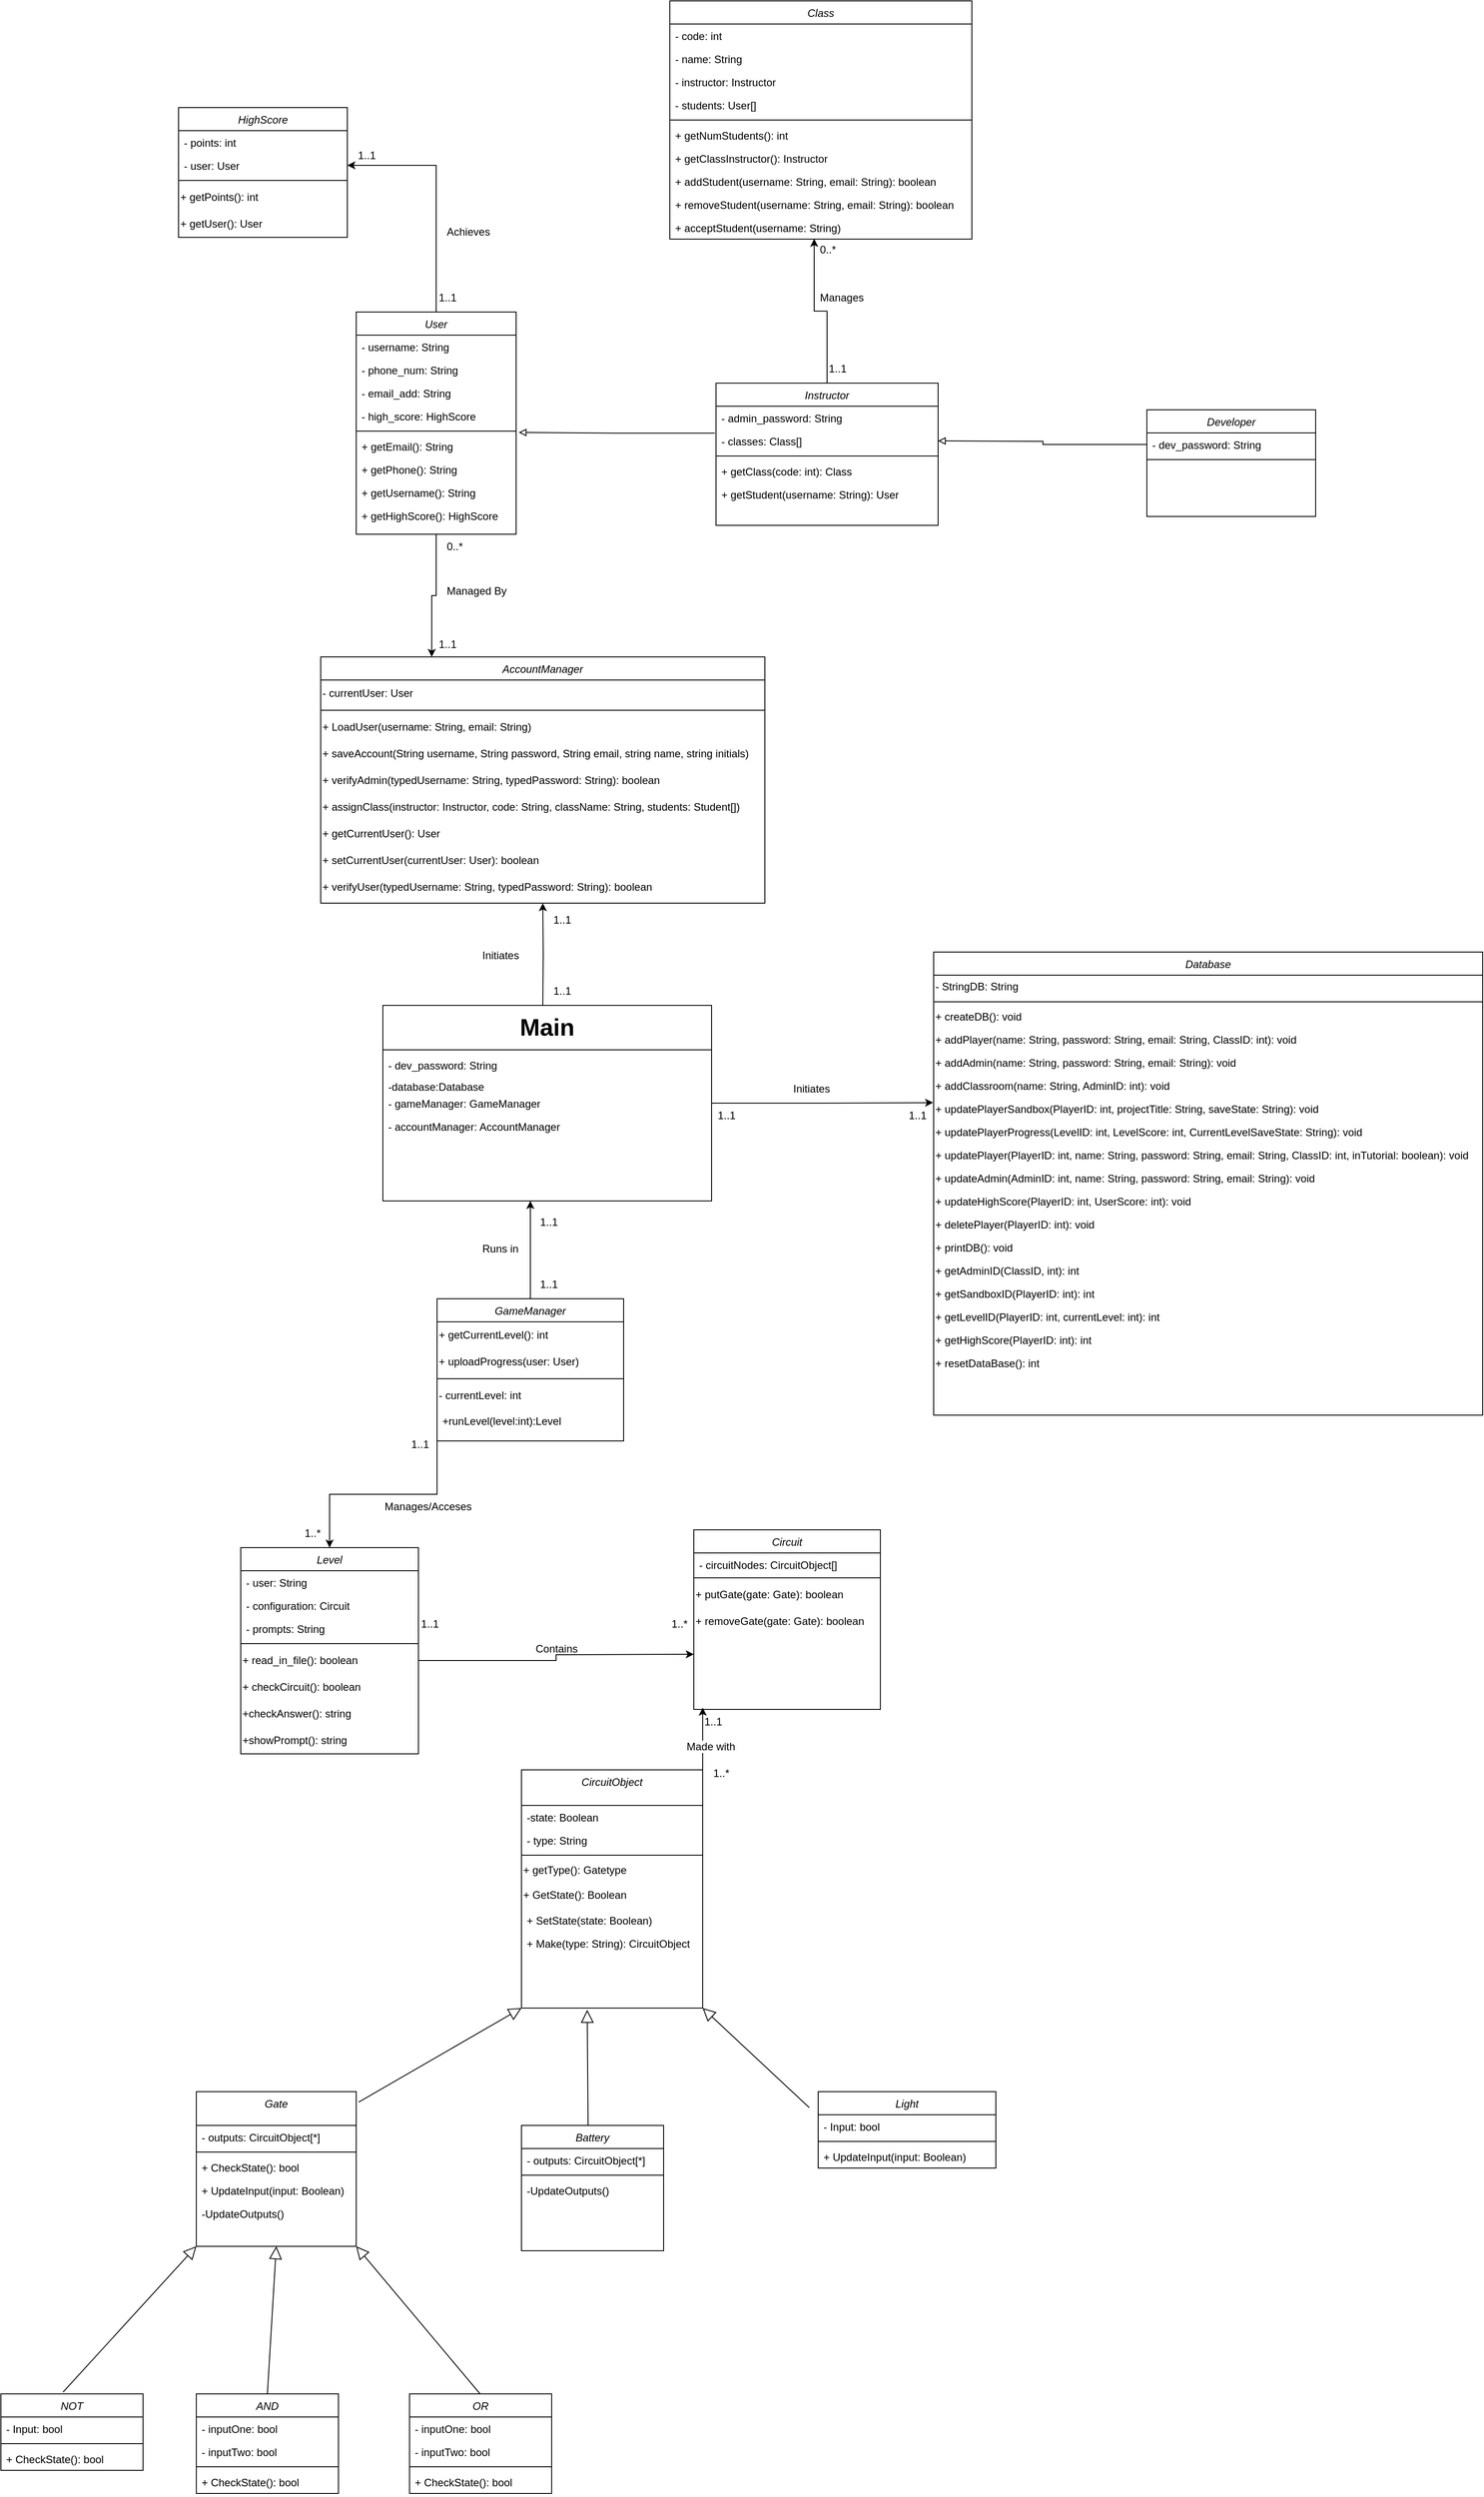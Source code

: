 <mxfile version="24.0.1" type="device" pages="4">
  <diagram id="THf03zkMXwcFa5dsMijQ" name="Logistics">
    <mxGraphModel dx="1392" dy="1228" grid="1" gridSize="10" guides="1" tooltips="1" connect="1" arrows="1" fold="1" page="0" pageScale="1" pageWidth="1169" pageHeight="827" math="0" shadow="0">
      <root>
        <mxCell id="0" />
        <mxCell id="1" parent="0" />
        <mxCell id="6ZOBeFvuRxk5Ak8Zgt_7-1" style="edgeStyle=orthogonalEdgeStyle;rounded=0;orthogonalLoop=1;jettySize=auto;html=1;entryX=0.25;entryY=0;entryDx=0;entryDy=0;" parent="1" source="6ZOBeFvuRxk5Ak8Zgt_7-3" target="6ZOBeFvuRxk5Ak8Zgt_7-13" edge="1">
          <mxGeometry relative="1" as="geometry" />
        </mxCell>
        <mxCell id="6ZOBeFvuRxk5Ak8Zgt_7-2" style="edgeStyle=orthogonalEdgeStyle;rounded=0;orthogonalLoop=1;jettySize=auto;html=1;entryX=1;entryY=0.5;entryDx=0;entryDy=0;" parent="1" source="6ZOBeFvuRxk5Ak8Zgt_7-3" target="6ZOBeFvuRxk5Ak8Zgt_7-47" edge="1">
          <mxGeometry relative="1" as="geometry" />
        </mxCell>
        <mxCell id="6ZOBeFvuRxk5Ak8Zgt_7-3" value="User" style="swimlane;fontStyle=2;align=center;verticalAlign=top;childLayout=stackLayout;horizontal=1;startSize=26;horizontalStack=0;resizeParent=1;resizeLast=0;collapsible=1;marginBottom=0;rounded=0;shadow=0;strokeWidth=1;" parent="1" vertex="1">
          <mxGeometry x="310" y="-120" width="180" height="250" as="geometry">
            <mxRectangle x="230" y="140" width="160" height="26" as="alternateBounds" />
          </mxGeometry>
        </mxCell>
        <mxCell id="6ZOBeFvuRxk5Ak8Zgt_7-4" value="- username: String" style="text;align=left;verticalAlign=top;spacingLeft=4;spacingRight=4;overflow=hidden;rotatable=0;points=[[0,0.5],[1,0.5]];portConstraint=eastwest;" parent="6ZOBeFvuRxk5Ak8Zgt_7-3" vertex="1">
          <mxGeometry y="26" width="180" height="26" as="geometry" />
        </mxCell>
        <mxCell id="6ZOBeFvuRxk5Ak8Zgt_7-5" value="- phone_num: String" style="text;align=left;verticalAlign=top;spacingLeft=4;spacingRight=4;overflow=hidden;rotatable=0;points=[[0,0.5],[1,0.5]];portConstraint=eastwest;rounded=0;shadow=0;html=0;" parent="6ZOBeFvuRxk5Ak8Zgt_7-3" vertex="1">
          <mxGeometry y="52" width="180" height="26" as="geometry" />
        </mxCell>
        <mxCell id="6ZOBeFvuRxk5Ak8Zgt_7-6" value="- email_add: String" style="text;align=left;verticalAlign=top;spacingLeft=4;spacingRight=4;overflow=hidden;rotatable=0;points=[[0,0.5],[1,0.5]];portConstraint=eastwest;rounded=0;shadow=0;html=0;" parent="6ZOBeFvuRxk5Ak8Zgt_7-3" vertex="1">
          <mxGeometry y="78" width="180" height="26" as="geometry" />
        </mxCell>
        <mxCell id="6ZOBeFvuRxk5Ak8Zgt_7-7" value="- high_score: HighScore" style="text;align=left;verticalAlign=top;spacingLeft=4;spacingRight=4;overflow=hidden;rotatable=0;points=[[0,0.5],[1,0.5]];portConstraint=eastwest;rounded=0;shadow=0;html=0;" parent="6ZOBeFvuRxk5Ak8Zgt_7-3" vertex="1">
          <mxGeometry y="104" width="180" height="26" as="geometry" />
        </mxCell>
        <mxCell id="6ZOBeFvuRxk5Ak8Zgt_7-8" value="" style="line;html=1;strokeWidth=1;align=left;verticalAlign=middle;spacingTop=-1;spacingLeft=3;spacingRight=3;rotatable=0;labelPosition=right;points=[];portConstraint=eastwest;" parent="6ZOBeFvuRxk5Ak8Zgt_7-3" vertex="1">
          <mxGeometry y="130" width="180" height="8" as="geometry" />
        </mxCell>
        <mxCell id="6ZOBeFvuRxk5Ak8Zgt_7-9" value="+ getEmail(): String" style="text;align=left;verticalAlign=top;spacingLeft=4;spacingRight=4;overflow=hidden;rotatable=0;points=[[0,0.5],[1,0.5]];portConstraint=eastwest;rounded=0;shadow=0;html=0;" parent="6ZOBeFvuRxk5Ak8Zgt_7-3" vertex="1">
          <mxGeometry y="138" width="180" height="26" as="geometry" />
        </mxCell>
        <mxCell id="6ZOBeFvuRxk5Ak8Zgt_7-10" value="+ getPhone(): String" style="text;align=left;verticalAlign=top;spacingLeft=4;spacingRight=4;overflow=hidden;rotatable=0;points=[[0,0.5],[1,0.5]];portConstraint=eastwest;rounded=0;shadow=0;html=0;" parent="6ZOBeFvuRxk5Ak8Zgt_7-3" vertex="1">
          <mxGeometry y="164" width="180" height="26" as="geometry" />
        </mxCell>
        <mxCell id="6ZOBeFvuRxk5Ak8Zgt_7-11" value="+ getUsername(): String" style="text;align=left;verticalAlign=top;spacingLeft=4;spacingRight=4;overflow=hidden;rotatable=0;points=[[0,0.5],[1,0.5]];portConstraint=eastwest;rounded=0;shadow=0;html=0;" parent="6ZOBeFvuRxk5Ak8Zgt_7-3" vertex="1">
          <mxGeometry y="190" width="180" height="26" as="geometry" />
        </mxCell>
        <mxCell id="6ZOBeFvuRxk5Ak8Zgt_7-12" value="+ getHighScore(): HighScore" style="text;align=left;verticalAlign=top;spacingLeft=4;spacingRight=4;overflow=hidden;rotatable=0;points=[[0,0.5],[1,0.5]];portConstraint=eastwest;rounded=0;shadow=0;html=0;" parent="6ZOBeFvuRxk5Ak8Zgt_7-3" vertex="1">
          <mxGeometry y="216" width="180" height="26" as="geometry" />
        </mxCell>
        <mxCell id="6ZOBeFvuRxk5Ak8Zgt_7-13" value="AccountManager" style="swimlane;fontStyle=2;align=center;verticalAlign=top;childLayout=stackLayout;horizontal=1;startSize=26;horizontalStack=0;resizeParent=1;resizeLast=0;collapsible=1;marginBottom=0;rounded=0;shadow=0;strokeWidth=1;" parent="1" vertex="1">
          <mxGeometry x="270" y="268" width="500" height="277" as="geometry">
            <mxRectangle x="230" y="140" width="160" height="26" as="alternateBounds" />
          </mxGeometry>
        </mxCell>
        <mxCell id="6ZOBeFvuRxk5Ak8Zgt_7-14" value="- currentUser: User" style="text;html=1;align=left;verticalAlign=middle;resizable=0;points=[];autosize=1;strokeColor=none;fillColor=none;" parent="6ZOBeFvuRxk5Ak8Zgt_7-13" vertex="1">
          <mxGeometry y="26" width="500" height="30" as="geometry" />
        </mxCell>
        <mxCell id="6ZOBeFvuRxk5Ak8Zgt_7-15" value="" style="line;html=1;strokeWidth=1;align=left;verticalAlign=middle;spacingTop=-1;spacingLeft=3;spacingRight=3;rotatable=0;labelPosition=right;points=[];portConstraint=eastwest;" parent="6ZOBeFvuRxk5Ak8Zgt_7-13" vertex="1">
          <mxGeometry y="56" width="500" height="8" as="geometry" />
        </mxCell>
        <mxCell id="6ZOBeFvuRxk5Ak8Zgt_7-16" value="+ LoadUser(username: String, email: String)" style="text;html=1;align=left;verticalAlign=middle;resizable=0;points=[];autosize=1;strokeColor=none;fillColor=none;" parent="6ZOBeFvuRxk5Ak8Zgt_7-13" vertex="1">
          <mxGeometry y="64" width="500" height="30" as="geometry" />
        </mxCell>
        <mxCell id="6ZOBeFvuRxk5Ak8Zgt_7-17" value="+ saveAccount(String username, String password, String email, string name, string initials)" style="text;html=1;align=left;verticalAlign=middle;resizable=0;points=[];autosize=1;strokeColor=none;fillColor=none;" parent="6ZOBeFvuRxk5Ak8Zgt_7-13" vertex="1">
          <mxGeometry y="94" width="500" height="30" as="geometry" />
        </mxCell>
        <mxCell id="6ZOBeFvuRxk5Ak8Zgt_7-18" value="+ verifyAdmin(typedUsername: String, typedPassword: String): boolean" style="text;html=1;align=left;verticalAlign=middle;resizable=0;points=[];autosize=1;strokeColor=none;fillColor=none;" parent="6ZOBeFvuRxk5Ak8Zgt_7-13" vertex="1">
          <mxGeometry y="124" width="500" height="30" as="geometry" />
        </mxCell>
        <mxCell id="6ZOBeFvuRxk5Ak8Zgt_7-19" value="+ assignClass(instructor: Instructor, code: String, className: String, students: Student[])" style="text;html=1;align=left;verticalAlign=middle;resizable=0;points=[];autosize=1;strokeColor=none;fillColor=none;" parent="6ZOBeFvuRxk5Ak8Zgt_7-13" vertex="1">
          <mxGeometry y="154" width="500" height="30" as="geometry" />
        </mxCell>
        <mxCell id="6ZOBeFvuRxk5Ak8Zgt_7-20" value="+ getCurrentUser(): User" style="text;html=1;align=left;verticalAlign=middle;resizable=0;points=[];autosize=1;strokeColor=none;fillColor=none;" parent="6ZOBeFvuRxk5Ak8Zgt_7-13" vertex="1">
          <mxGeometry y="184" width="500" height="30" as="geometry" />
        </mxCell>
        <mxCell id="6ZOBeFvuRxk5Ak8Zgt_7-21" value="+ setCurrentUser(currentUser: User): boolean" style="text;html=1;align=left;verticalAlign=middle;resizable=0;points=[];autosize=1;strokeColor=none;fillColor=none;" parent="6ZOBeFvuRxk5Ak8Zgt_7-13" vertex="1">
          <mxGeometry y="214" width="500" height="30" as="geometry" />
        </mxCell>
        <mxCell id="6ZOBeFvuRxk5Ak8Zgt_7-22" value="+ verifyUser(typedUsername: String, typedPassword: String): boolean" style="text;html=1;align=left;verticalAlign=middle;resizable=0;points=[];autosize=1;strokeColor=none;fillColor=none;" parent="6ZOBeFvuRxk5Ak8Zgt_7-13" vertex="1">
          <mxGeometry y="244" width="500" height="30" as="geometry" />
        </mxCell>
        <mxCell id="6ZOBeFvuRxk5Ak8Zgt_7-23" value="Instructor" style="swimlane;fontStyle=2;align=center;verticalAlign=top;childLayout=stackLayout;horizontal=1;startSize=26;horizontalStack=0;resizeParent=1;resizeLast=0;collapsible=1;marginBottom=0;rounded=0;shadow=0;strokeWidth=1;" parent="1" vertex="1">
          <mxGeometry x="715" y="-40" width="250" height="160" as="geometry">
            <mxRectangle x="230" y="140" width="160" height="26" as="alternateBounds" />
          </mxGeometry>
        </mxCell>
        <mxCell id="6ZOBeFvuRxk5Ak8Zgt_7-24" value="- admin_password: String" style="text;align=left;verticalAlign=top;spacingLeft=4;spacingRight=4;overflow=hidden;rotatable=0;points=[[0,0.5],[1,0.5]];portConstraint=eastwest;rounded=0;shadow=0;html=0;" parent="6ZOBeFvuRxk5Ak8Zgt_7-23" vertex="1">
          <mxGeometry y="26" width="250" height="26" as="geometry" />
        </mxCell>
        <mxCell id="6ZOBeFvuRxk5Ak8Zgt_7-25" value="- classes: Class[]" style="text;align=left;verticalAlign=top;spacingLeft=4;spacingRight=4;overflow=hidden;rotatable=0;points=[[0,0.5],[1,0.5]];portConstraint=eastwest;rounded=0;shadow=0;html=0;" parent="6ZOBeFvuRxk5Ak8Zgt_7-23" vertex="1">
          <mxGeometry y="52" width="250" height="26" as="geometry" />
        </mxCell>
        <mxCell id="6ZOBeFvuRxk5Ak8Zgt_7-26" value="" style="line;html=1;strokeWidth=1;align=left;verticalAlign=middle;spacingTop=-1;spacingLeft=3;spacingRight=3;rotatable=0;labelPosition=right;points=[];portConstraint=eastwest;" parent="6ZOBeFvuRxk5Ak8Zgt_7-23" vertex="1">
          <mxGeometry y="78" width="250" height="8" as="geometry" />
        </mxCell>
        <mxCell id="6ZOBeFvuRxk5Ak8Zgt_7-27" value="+ getClass(code: int): Class" style="text;align=left;verticalAlign=top;spacingLeft=4;spacingRight=4;overflow=hidden;rotatable=0;points=[[0,0.5],[1,0.5]];portConstraint=eastwest;rounded=0;shadow=0;html=0;" parent="6ZOBeFvuRxk5Ak8Zgt_7-23" vertex="1">
          <mxGeometry y="86" width="250" height="26" as="geometry" />
        </mxCell>
        <mxCell id="6ZOBeFvuRxk5Ak8Zgt_7-28" value="+ getStudent(username: String): User" style="text;align=left;verticalAlign=top;spacingLeft=4;spacingRight=4;overflow=hidden;rotatable=0;points=[[0,0.5],[1,0.5]];portConstraint=eastwest;rounded=0;shadow=0;html=0;" parent="6ZOBeFvuRxk5Ak8Zgt_7-23" vertex="1">
          <mxGeometry y="112" width="250" height="26" as="geometry" />
        </mxCell>
        <mxCell id="6ZOBeFvuRxk5Ak8Zgt_7-29" value="Developer" style="swimlane;fontStyle=2;align=center;verticalAlign=top;childLayout=stackLayout;horizontal=1;startSize=26;horizontalStack=0;resizeParent=1;resizeLast=0;collapsible=1;marginBottom=0;rounded=0;shadow=0;strokeWidth=1;" parent="1" vertex="1">
          <mxGeometry x="1200" y="-10" width="190" height="120" as="geometry">
            <mxRectangle x="230" y="140" width="160" height="26" as="alternateBounds" />
          </mxGeometry>
        </mxCell>
        <mxCell id="6ZOBeFvuRxk5Ak8Zgt_7-30" value="- dev_password: String" style="text;align=left;verticalAlign=top;spacingLeft=4;spacingRight=4;overflow=hidden;rotatable=0;points=[[0,0.5],[1,0.5]];portConstraint=eastwest;rounded=0;shadow=0;html=0;" parent="6ZOBeFvuRxk5Ak8Zgt_7-29" vertex="1">
          <mxGeometry y="26" width="190" height="26" as="geometry" />
        </mxCell>
        <mxCell id="6ZOBeFvuRxk5Ak8Zgt_7-31" value="" style="line;html=1;strokeWidth=1;align=left;verticalAlign=middle;spacingTop=-1;spacingLeft=3;spacingRight=3;rotatable=0;labelPosition=right;points=[];portConstraint=eastwest;" parent="6ZOBeFvuRxk5Ak8Zgt_7-29" vertex="1">
          <mxGeometry y="52" width="190" height="8" as="geometry" />
        </mxCell>
        <mxCell id="6ZOBeFvuRxk5Ak8Zgt_7-32" value="Class" style="swimlane;fontStyle=2;align=center;verticalAlign=top;childLayout=stackLayout;horizontal=1;startSize=26;horizontalStack=0;resizeParent=1;resizeLast=0;collapsible=1;marginBottom=0;rounded=0;shadow=0;strokeWidth=1;" parent="1" vertex="1">
          <mxGeometry x="663" y="-470" width="340" height="268" as="geometry">
            <mxRectangle x="230" y="140" width="160" height="26" as="alternateBounds" />
          </mxGeometry>
        </mxCell>
        <mxCell id="6ZOBeFvuRxk5Ak8Zgt_7-33" value="- code: int" style="text;align=left;verticalAlign=top;spacingLeft=4;spacingRight=4;overflow=hidden;rotatable=0;points=[[0,0.5],[1,0.5]];portConstraint=eastwest;" parent="6ZOBeFvuRxk5Ak8Zgt_7-32" vertex="1">
          <mxGeometry y="26" width="340" height="26" as="geometry" />
        </mxCell>
        <mxCell id="6ZOBeFvuRxk5Ak8Zgt_7-34" value="- name: String" style="text;align=left;verticalAlign=top;spacingLeft=4;spacingRight=4;overflow=hidden;rotatable=0;points=[[0,0.5],[1,0.5]];portConstraint=eastwest;rounded=0;shadow=0;html=0;" parent="6ZOBeFvuRxk5Ak8Zgt_7-32" vertex="1">
          <mxGeometry y="52" width="340" height="26" as="geometry" />
        </mxCell>
        <mxCell id="6ZOBeFvuRxk5Ak8Zgt_7-35" value="- instructor: Instructor" style="text;align=left;verticalAlign=top;spacingLeft=4;spacingRight=4;overflow=hidden;rotatable=0;points=[[0,0.5],[1,0.5]];portConstraint=eastwest;rounded=0;shadow=0;html=0;" parent="6ZOBeFvuRxk5Ak8Zgt_7-32" vertex="1">
          <mxGeometry y="78" width="340" height="26" as="geometry" />
        </mxCell>
        <mxCell id="6ZOBeFvuRxk5Ak8Zgt_7-36" value="- students: User[]" style="text;align=left;verticalAlign=top;spacingLeft=4;spacingRight=4;overflow=hidden;rotatable=0;points=[[0,0.5],[1,0.5]];portConstraint=eastwest;rounded=0;shadow=0;html=0;" parent="6ZOBeFvuRxk5Ak8Zgt_7-32" vertex="1">
          <mxGeometry y="104" width="340" height="26" as="geometry" />
        </mxCell>
        <mxCell id="6ZOBeFvuRxk5Ak8Zgt_7-37" value="" style="line;html=1;strokeWidth=1;align=left;verticalAlign=middle;spacingTop=-1;spacingLeft=3;spacingRight=3;rotatable=0;labelPosition=right;points=[];portConstraint=eastwest;" parent="6ZOBeFvuRxk5Ak8Zgt_7-32" vertex="1">
          <mxGeometry y="130" width="340" height="8" as="geometry" />
        </mxCell>
        <mxCell id="6ZOBeFvuRxk5Ak8Zgt_7-38" value="+ getNumStudents(): int" style="text;align=left;verticalAlign=top;spacingLeft=4;spacingRight=4;overflow=hidden;rotatable=0;points=[[0,0.5],[1,0.5]];portConstraint=eastwest;rounded=0;shadow=0;html=0;" parent="6ZOBeFvuRxk5Ak8Zgt_7-32" vertex="1">
          <mxGeometry y="138" width="340" height="26" as="geometry" />
        </mxCell>
        <mxCell id="6ZOBeFvuRxk5Ak8Zgt_7-39" value="+ getClassInstructor(): Instructor" style="text;align=left;verticalAlign=top;spacingLeft=4;spacingRight=4;overflow=hidden;rotatable=0;points=[[0,0.5],[1,0.5]];portConstraint=eastwest;rounded=0;shadow=0;html=0;" parent="6ZOBeFvuRxk5Ak8Zgt_7-32" vertex="1">
          <mxGeometry y="164" width="340" height="26" as="geometry" />
        </mxCell>
        <mxCell id="6ZOBeFvuRxk5Ak8Zgt_7-40" value="+ addStudent(username: String, email: String): boolean" style="text;align=left;verticalAlign=top;spacingLeft=4;spacingRight=4;overflow=hidden;rotatable=0;points=[[0,0.5],[1,0.5]];portConstraint=eastwest;rounded=0;shadow=0;html=0;" parent="6ZOBeFvuRxk5Ak8Zgt_7-32" vertex="1">
          <mxGeometry y="190" width="340" height="26" as="geometry" />
        </mxCell>
        <mxCell id="6ZOBeFvuRxk5Ak8Zgt_7-41" value="+ removeStudent(username: String, email: String): boolean" style="text;align=left;verticalAlign=top;spacingLeft=4;spacingRight=4;overflow=hidden;rotatable=0;points=[[0,0.5],[1,0.5]];portConstraint=eastwest;rounded=0;shadow=0;html=0;" parent="6ZOBeFvuRxk5Ak8Zgt_7-32" vertex="1">
          <mxGeometry y="216" width="340" height="26" as="geometry" />
        </mxCell>
        <mxCell id="6ZOBeFvuRxk5Ak8Zgt_7-42" value="+ acceptStudent(username: String)" style="text;align=left;verticalAlign=top;spacingLeft=4;spacingRight=4;overflow=hidden;rotatable=0;points=[[0,0.5],[1,0.5]];portConstraint=eastwest;rounded=0;shadow=0;html=0;" parent="6ZOBeFvuRxk5Ak8Zgt_7-32" vertex="1">
          <mxGeometry y="242" width="340" height="26" as="geometry" />
        </mxCell>
        <mxCell id="6ZOBeFvuRxk5Ak8Zgt_7-45" value="HighScore" style="swimlane;fontStyle=2;align=center;verticalAlign=top;childLayout=stackLayout;horizontal=1;startSize=26;horizontalStack=0;resizeParent=1;resizeLast=0;collapsible=1;marginBottom=0;rounded=0;shadow=0;strokeWidth=1;" parent="1" vertex="1">
          <mxGeometry x="110" y="-350" width="190" height="146" as="geometry">
            <mxRectangle x="230" y="140" width="160" height="26" as="alternateBounds" />
          </mxGeometry>
        </mxCell>
        <mxCell id="6ZOBeFvuRxk5Ak8Zgt_7-46" value="- points: int" style="text;align=left;verticalAlign=top;spacingLeft=4;spacingRight=4;overflow=hidden;rotatable=0;points=[[0,0.5],[1,0.5]];portConstraint=eastwest;rounded=0;shadow=0;html=0;" parent="6ZOBeFvuRxk5Ak8Zgt_7-45" vertex="1">
          <mxGeometry y="26" width="190" height="26" as="geometry" />
        </mxCell>
        <mxCell id="6ZOBeFvuRxk5Ak8Zgt_7-47" value="- user: User" style="text;align=left;verticalAlign=top;spacingLeft=4;spacingRight=4;overflow=hidden;rotatable=0;points=[[0,0.5],[1,0.5]];portConstraint=eastwest;rounded=0;shadow=0;html=0;" parent="6ZOBeFvuRxk5Ak8Zgt_7-45" vertex="1">
          <mxGeometry y="52" width="190" height="26" as="geometry" />
        </mxCell>
        <mxCell id="6ZOBeFvuRxk5Ak8Zgt_7-48" value="" style="line;html=1;strokeWidth=1;align=left;verticalAlign=middle;spacingTop=-1;spacingLeft=3;spacingRight=3;rotatable=0;labelPosition=right;points=[];portConstraint=eastwest;" parent="6ZOBeFvuRxk5Ak8Zgt_7-45" vertex="1">
          <mxGeometry y="78" width="190" height="8" as="geometry" />
        </mxCell>
        <mxCell id="6ZOBeFvuRxk5Ak8Zgt_7-49" value="+ getPoints(): int" style="text;html=1;align=left;verticalAlign=middle;resizable=0;points=[];autosize=1;strokeColor=none;fillColor=none;" parent="6ZOBeFvuRxk5Ak8Zgt_7-45" vertex="1">
          <mxGeometry y="86" width="190" height="30" as="geometry" />
        </mxCell>
        <mxCell id="6ZOBeFvuRxk5Ak8Zgt_7-50" value="+ getUser(): User" style="text;html=1;align=left;verticalAlign=middle;resizable=0;points=[];autosize=1;strokeColor=none;fillColor=none;" parent="6ZOBeFvuRxk5Ak8Zgt_7-45" vertex="1">
          <mxGeometry y="116" width="190" height="30" as="geometry" />
        </mxCell>
        <mxCell id="OuopKhXZXgL2LK8J2Vpw-45" style="edgeStyle=orthogonalEdgeStyle;rounded=0;orthogonalLoop=1;jettySize=auto;html=1;entryX=0.5;entryY=1;entryDx=0;entryDy=0;" parent="1" target="6ZOBeFvuRxk5Ak8Zgt_7-13" edge="1">
          <mxGeometry relative="1" as="geometry">
            <mxPoint x="520" y="660" as="sourcePoint" />
          </mxGeometry>
        </mxCell>
        <mxCell id="OuopKhXZXgL2LK8J2Vpw-2" value="CircuitObject" style="swimlane;fontStyle=2;align=center;verticalAlign=top;childLayout=stackLayout;horizontal=1;startSize=40;horizontalStack=0;resizeParent=1;resizeLast=0;collapsible=1;marginBottom=0;rounded=0;shadow=0;strokeWidth=1;" parent="1" vertex="1">
          <mxGeometry x="496" y="1520" width="204" height="268" as="geometry">
            <mxRectangle x="230" y="140" width="160" height="26" as="alternateBounds" />
          </mxGeometry>
        </mxCell>
        <mxCell id="OuopKhXZXgL2LK8J2Vpw-3" value="-state: Boolean" style="text;align=left;verticalAlign=top;spacingLeft=4;spacingRight=4;overflow=hidden;rotatable=0;points=[[0,0.5],[1,0.5]];portConstraint=eastwest;" parent="OuopKhXZXgL2LK8J2Vpw-2" vertex="1">
          <mxGeometry y="40" width="204" height="26" as="geometry" />
        </mxCell>
        <mxCell id="OuopKhXZXgL2LK8J2Vpw-4" value="- type: String" style="text;strokeColor=none;fillColor=none;align=left;verticalAlign=top;spacingLeft=4;spacingRight=4;overflow=hidden;rotatable=0;points=[[0,0.5],[1,0.5]];portConstraint=eastwest;whiteSpace=wrap;html=1;" parent="OuopKhXZXgL2LK8J2Vpw-2" vertex="1">
          <mxGeometry y="66" width="204" height="26" as="geometry" />
        </mxCell>
        <mxCell id="OuopKhXZXgL2LK8J2Vpw-6" value="" style="line;html=1;strokeWidth=1;align=left;verticalAlign=middle;spacingTop=-1;spacingLeft=3;spacingRight=3;rotatable=0;labelPosition=right;points=[];portConstraint=eastwest;" parent="OuopKhXZXgL2LK8J2Vpw-2" vertex="1">
          <mxGeometry y="92" width="204" height="8" as="geometry" />
        </mxCell>
        <mxCell id="OuopKhXZXgL2LK8J2Vpw-7" value="+ getType(): Gatetype" style="text;html=1;align=left;verticalAlign=middle;resizable=0;points=[];autosize=1;strokeColor=none;fillColor=none;" parent="OuopKhXZXgL2LK8J2Vpw-2" vertex="1">
          <mxGeometry y="100" width="204" height="26" as="geometry" />
        </mxCell>
        <mxCell id="OuopKhXZXgL2LK8J2Vpw-8" value="+ GetState(): Boolean" style="text;html=1;align=left;verticalAlign=middle;resizable=0;points=[];autosize=1;strokeColor=none;fillColor=none;" parent="OuopKhXZXgL2LK8J2Vpw-2" vertex="1">
          <mxGeometry y="126" width="204" height="30" as="geometry" />
        </mxCell>
        <mxCell id="OuopKhXZXgL2LK8J2Vpw-9" value="+ SetState(state: Boolean)" style="text;strokeColor=none;fillColor=none;align=left;verticalAlign=top;spacingLeft=4;spacingRight=4;overflow=hidden;rotatable=0;points=[[0,0.5],[1,0.5]];portConstraint=eastwest;whiteSpace=wrap;html=1;" parent="OuopKhXZXgL2LK8J2Vpw-2" vertex="1">
          <mxGeometry y="156" width="204" height="26" as="geometry" />
        </mxCell>
        <mxCell id="Bywsh9Gol-BQxbijl6CB-1" value="+ Make(type: String): CircuitObject" style="text;strokeColor=none;fillColor=none;align=left;verticalAlign=top;spacingLeft=4;spacingRight=4;overflow=hidden;rotatable=0;points=[[0,0.5],[1,0.5]];portConstraint=eastwest;whiteSpace=wrap;html=1;" parent="OuopKhXZXgL2LK8J2Vpw-2" vertex="1">
          <mxGeometry y="182" width="204" height="26" as="geometry" />
        </mxCell>
        <mxCell id="OuopKhXZXgL2LK8J2Vpw-12" value="Circuit" style="swimlane;fontStyle=2;align=center;verticalAlign=top;childLayout=stackLayout;horizontal=1;startSize=26;horizontalStack=0;resizeParent=1;resizeLast=0;collapsible=1;marginBottom=0;rounded=0;shadow=0;strokeWidth=1;" parent="1" vertex="1">
          <mxGeometry x="690" y="1250" width="210" height="202" as="geometry">
            <mxRectangle x="40" y="640" width="160" height="26" as="alternateBounds" />
          </mxGeometry>
        </mxCell>
        <mxCell id="OuopKhXZXgL2LK8J2Vpw-14" value="- circuitNodes: CircuitObject[]" style="text;strokeColor=none;fillColor=none;align=left;verticalAlign=top;spacingLeft=4;spacingRight=4;overflow=hidden;rotatable=0;points=[[0,0.5],[1,0.5]];portConstraint=eastwest;whiteSpace=wrap;html=1;" parent="OuopKhXZXgL2LK8J2Vpw-12" vertex="1">
          <mxGeometry y="26" width="210" height="24" as="geometry" />
        </mxCell>
        <mxCell id="OuopKhXZXgL2LK8J2Vpw-16" value="" style="line;html=1;strokeWidth=1;align=left;verticalAlign=middle;spacingTop=-1;spacingLeft=3;spacingRight=3;rotatable=0;labelPosition=right;points=[];portConstraint=eastwest;" parent="OuopKhXZXgL2LK8J2Vpw-12" vertex="1">
          <mxGeometry y="50" width="210" height="8" as="geometry" />
        </mxCell>
        <mxCell id="OuopKhXZXgL2LK8J2Vpw-19" value="+ putGate(gate: Gate): boolean" style="text;html=1;align=left;verticalAlign=middle;resizable=0;points=[];autosize=1;strokeColor=none;fillColor=none;" parent="OuopKhXZXgL2LK8J2Vpw-12" vertex="1">
          <mxGeometry y="58" width="210" height="30" as="geometry" />
        </mxCell>
        <mxCell id="Cu0m0tikxKvCUF92EwAc-13" value="+ removeGate(gate: Gate): boolean" style="text;html=1;align=left;verticalAlign=middle;resizable=0;points=[];autosize=1;strokeColor=none;fillColor=none;" parent="OuopKhXZXgL2LK8J2Vpw-12" vertex="1">
          <mxGeometry y="88" width="210" height="30" as="geometry" />
        </mxCell>
        <mxCell id="inbUCRK3IlJ76eDLamcp-13" style="edgeStyle=orthogonalEdgeStyle;rounded=0;orthogonalLoop=1;jettySize=auto;html=1;exitX=0.5;exitY=0;exitDx=0;exitDy=0;" parent="1" source="OuopKhXZXgL2LK8J2Vpw-20" edge="1">
          <mxGeometry relative="1" as="geometry">
            <mxPoint x="506" y="880" as="targetPoint" />
          </mxGeometry>
        </mxCell>
        <mxCell id="inbUCRK3IlJ76eDLamcp-15" style="edgeStyle=orthogonalEdgeStyle;rounded=0;orthogonalLoop=1;jettySize=auto;html=1;exitX=0;exitY=1;exitDx=0;exitDy=0;" parent="1" source="OuopKhXZXgL2LK8J2Vpw-20" target="inbUCRK3IlJ76eDLamcp-3" edge="1">
          <mxGeometry relative="1" as="geometry" />
        </mxCell>
        <mxCell id="OuopKhXZXgL2LK8J2Vpw-20" value="GameManager" style="swimlane;fontStyle=2;align=center;verticalAlign=top;childLayout=stackLayout;horizontal=1;startSize=26;horizontalStack=0;resizeParent=1;resizeLast=0;collapsible=1;marginBottom=0;rounded=0;shadow=0;strokeWidth=1;" parent="1" vertex="1">
          <mxGeometry x="401" y="990" width="210" height="160" as="geometry">
            <mxRectangle x="230" y="140" width="160" height="26" as="alternateBounds" />
          </mxGeometry>
        </mxCell>
        <mxCell id="OuopKhXZXgL2LK8J2Vpw-24" value="+ getCurrentLevel(): int" style="text;html=1;align=left;verticalAlign=middle;resizable=0;points=[];autosize=1;strokeColor=none;fillColor=none;" parent="OuopKhXZXgL2LK8J2Vpw-20" vertex="1">
          <mxGeometry y="26" width="210" height="30" as="geometry" />
        </mxCell>
        <mxCell id="OuopKhXZXgL2LK8J2Vpw-23" value="+ uploadProgress(user: User)" style="text;html=1;align=left;verticalAlign=middle;resizable=0;points=[];autosize=1;strokeColor=none;fillColor=none;" parent="OuopKhXZXgL2LK8J2Vpw-20" vertex="1">
          <mxGeometry y="56" width="210" height="30" as="geometry" />
        </mxCell>
        <mxCell id="OuopKhXZXgL2LK8J2Vpw-22" value="" style="line;html=1;strokeWidth=1;align=left;verticalAlign=middle;spacingTop=-1;spacingLeft=3;spacingRight=3;rotatable=0;labelPosition=right;points=[];portConstraint=eastwest;" parent="OuopKhXZXgL2LK8J2Vpw-20" vertex="1">
          <mxGeometry y="86" width="210" height="8" as="geometry" />
        </mxCell>
        <mxCell id="OuopKhXZXgL2LK8J2Vpw-21" value="- currentLevel: int" style="text;html=1;align=left;verticalAlign=middle;resizable=0;points=[];autosize=1;strokeColor=none;fillColor=none;" parent="OuopKhXZXgL2LK8J2Vpw-20" vertex="1">
          <mxGeometry y="94" width="210" height="30" as="geometry" />
        </mxCell>
        <mxCell id="Cu0m0tikxKvCUF92EwAc-17" value="+runLevel(level:int):Level" style="text;align=left;verticalAlign=top;spacingLeft=4;spacingRight=4;overflow=hidden;rotatable=0;points=[[0,0.5],[1,0.5]];portConstraint=eastwest;rounded=0;shadow=0;html=0;" parent="OuopKhXZXgL2LK8J2Vpw-20" vertex="1">
          <mxGeometry y="124" width="210" height="26" as="geometry" />
        </mxCell>
        <mxCell id="OuopKhXZXgL2LK8J2Vpw-26" value="Battery" style="swimlane;fontStyle=2;align=center;verticalAlign=top;childLayout=stackLayout;horizontal=1;startSize=26;horizontalStack=0;resizeParent=1;resizeLast=0;collapsible=1;marginBottom=0;rounded=0;shadow=0;strokeWidth=1;" parent="1" vertex="1">
          <mxGeometry x="496" y="1920" width="160" height="141" as="geometry">
            <mxRectangle x="230" y="140" width="160" height="26" as="alternateBounds" />
          </mxGeometry>
        </mxCell>
        <mxCell id="Cu0m0tikxKvCUF92EwAc-25" value="- outputs: CircuitObject[*]" style="text;align=left;verticalAlign=top;spacingLeft=4;spacingRight=4;overflow=hidden;rotatable=0;points=[[0,0.5],[1,0.5]];portConstraint=eastwest;" parent="OuopKhXZXgL2LK8J2Vpw-26" vertex="1">
          <mxGeometry y="26" width="160" height="26" as="geometry" />
        </mxCell>
        <mxCell id="OuopKhXZXgL2LK8J2Vpw-28" value="" style="line;html=1;strokeWidth=1;align=left;verticalAlign=middle;spacingTop=-1;spacingLeft=3;spacingRight=3;rotatable=0;labelPosition=right;points=[];portConstraint=eastwest;" parent="OuopKhXZXgL2LK8J2Vpw-26" vertex="1">
          <mxGeometry y="52" width="160" height="8" as="geometry" />
        </mxCell>
        <mxCell id="Cu0m0tikxKvCUF92EwAc-24" value="-UpdateOutputs()" style="text;strokeColor=none;fillColor=none;align=left;verticalAlign=top;spacingLeft=4;spacingRight=4;overflow=hidden;rotatable=0;points=[[0,0.5],[1,0.5]];portConstraint=eastwest;whiteSpace=wrap;html=1;" parent="OuopKhXZXgL2LK8J2Vpw-26" vertex="1">
          <mxGeometry y="60" width="160" height="20" as="geometry" />
        </mxCell>
        <mxCell id="OuopKhXZXgL2LK8J2Vpw-29" value="Gate" style="swimlane;fontStyle=2;align=center;verticalAlign=top;childLayout=stackLayout;horizontal=1;startSize=38;horizontalStack=0;resizeParent=1;resizeLast=0;collapsible=1;marginBottom=0;rounded=0;shadow=0;strokeWidth=1;" parent="1" vertex="1">
          <mxGeometry x="130" y="1882" width="180" height="174" as="geometry">
            <mxRectangle x="230" y="140" width="160" height="26" as="alternateBounds" />
          </mxGeometry>
        </mxCell>
        <mxCell id="inbUCRK3IlJ76eDLamcp-2" value="- outputs: CircuitObject[*]" style="text;align=left;verticalAlign=top;spacingLeft=4;spacingRight=4;overflow=hidden;rotatable=0;points=[[0,0.5],[1,0.5]];portConstraint=eastwest;" parent="OuopKhXZXgL2LK8J2Vpw-29" vertex="1">
          <mxGeometry y="38" width="180" height="26" as="geometry" />
        </mxCell>
        <mxCell id="OuopKhXZXgL2LK8J2Vpw-30" value="" style="line;html=1;strokeWidth=1;align=left;verticalAlign=middle;spacingTop=-1;spacingLeft=3;spacingRight=3;rotatable=0;labelPosition=right;points=[];portConstraint=eastwest;" parent="OuopKhXZXgL2LK8J2Vpw-29" vertex="1">
          <mxGeometry y="64" width="180" height="8" as="geometry" />
        </mxCell>
        <mxCell id="Cu0m0tikxKvCUF92EwAc-1" value="+ CheckState(): bool" style="text;strokeColor=none;fillColor=none;align=left;verticalAlign=top;spacingLeft=4;spacingRight=4;overflow=hidden;rotatable=0;points=[[0,0.5],[1,0.5]];portConstraint=eastwest;whiteSpace=wrap;html=1;" parent="OuopKhXZXgL2LK8J2Vpw-29" vertex="1">
          <mxGeometry y="72" width="180" height="26" as="geometry" />
        </mxCell>
        <mxCell id="Cu0m0tikxKvCUF92EwAc-2" value="+ UpdateInput(input: Boolean)" style="text;strokeColor=none;fillColor=none;align=left;verticalAlign=top;spacingLeft=4;spacingRight=4;overflow=hidden;rotatable=0;points=[[0,0.5],[1,0.5]];portConstraint=eastwest;whiteSpace=wrap;html=1;" parent="OuopKhXZXgL2LK8J2Vpw-29" vertex="1">
          <mxGeometry y="98" width="180" height="26" as="geometry" />
        </mxCell>
        <mxCell id="Cu0m0tikxKvCUF92EwAc-23" value="-UpdateOutputs()" style="text;strokeColor=none;fillColor=none;align=left;verticalAlign=top;spacingLeft=4;spacingRight=4;overflow=hidden;rotatable=0;points=[[0,0.5],[1,0.5]];portConstraint=eastwest;whiteSpace=wrap;html=1;" parent="OuopKhXZXgL2LK8J2Vpw-29" vertex="1">
          <mxGeometry y="124" width="180" height="20" as="geometry" />
        </mxCell>
        <mxCell id="OuopKhXZXgL2LK8J2Vpw-33" value="Light" style="swimlane;fontStyle=2;align=center;verticalAlign=top;childLayout=stackLayout;horizontal=1;startSize=26;horizontalStack=0;resizeParent=1;resizeLast=0;collapsible=1;marginBottom=0;rounded=0;shadow=0;strokeWidth=1;" parent="1" vertex="1">
          <mxGeometry x="830" y="1882" width="200" height="86" as="geometry">
            <mxRectangle x="230" y="140" width="160" height="26" as="alternateBounds" />
          </mxGeometry>
        </mxCell>
        <mxCell id="Cu0m0tikxKvCUF92EwAc-20" value="- Input: bool" style="text;strokeColor=none;fillColor=none;align=left;verticalAlign=top;spacingLeft=4;spacingRight=4;overflow=hidden;rotatable=0;points=[[0,0.5],[1,0.5]];portConstraint=eastwest;whiteSpace=wrap;html=1;" parent="OuopKhXZXgL2LK8J2Vpw-33" vertex="1">
          <mxGeometry y="26" width="200" height="26" as="geometry" />
        </mxCell>
        <mxCell id="OuopKhXZXgL2LK8J2Vpw-34" value="" style="line;html=1;strokeWidth=1;align=left;verticalAlign=middle;spacingTop=-1;spacingLeft=3;spacingRight=3;rotatable=0;labelPosition=right;points=[];portConstraint=eastwest;" parent="OuopKhXZXgL2LK8J2Vpw-33" vertex="1">
          <mxGeometry y="52" width="200" height="8" as="geometry" />
        </mxCell>
        <mxCell id="Cu0m0tikxKvCUF92EwAc-18" value="+ UpdateInput(input: Boolean)" style="text;strokeColor=none;fillColor=none;align=left;verticalAlign=top;spacingLeft=4;spacingRight=4;overflow=hidden;rotatable=0;points=[[0,0.5],[1,0.5]];portConstraint=eastwest;whiteSpace=wrap;html=1;" parent="OuopKhXZXgL2LK8J2Vpw-33" vertex="1">
          <mxGeometry y="60" width="200" height="26" as="geometry" />
        </mxCell>
        <mxCell id="Oc8KOJMVeh3YOnucM4FR-1" value="Database" style="swimlane;fontStyle=2;align=center;verticalAlign=top;childLayout=stackLayout;horizontal=1;startSize=26;horizontalStack=0;resizeParent=1;resizeLast=0;collapsible=1;marginBottom=0;rounded=0;shadow=0;strokeWidth=1;" parent="1" vertex="1">
          <mxGeometry x="960" y="600" width="618" height="521" as="geometry">
            <mxRectangle x="230" y="140" width="160" height="26" as="alternateBounds" />
          </mxGeometry>
        </mxCell>
        <mxCell id="Oc8KOJMVeh3YOnucM4FR-2" value="&lt;div&gt;&lt;span style=&quot;background-color: initial;&quot;&gt;- StringDB: String&lt;/span&gt;&lt;/div&gt;" style="text;html=1;align=left;verticalAlign=middle;resizable=0;points=[];autosize=1;strokeColor=none;fillColor=none;" parent="Oc8KOJMVeh3YOnucM4FR-1" vertex="1">
          <mxGeometry y="26" width="618" height="26" as="geometry" />
        </mxCell>
        <mxCell id="Oc8KOJMVeh3YOnucM4FR-3" value="" style="line;html=1;strokeWidth=1;align=left;verticalAlign=middle;spacingTop=-1;spacingLeft=3;spacingRight=3;rotatable=0;labelPosition=right;points=[];portConstraint=eastwest;" parent="Oc8KOJMVeh3YOnucM4FR-1" vertex="1">
          <mxGeometry y="52" width="618" height="8" as="geometry" />
        </mxCell>
        <mxCell id="Oc8KOJMVeh3YOnucM4FR-4" value="&lt;div&gt;&lt;span style=&quot;background-color: initial;&quot;&gt;+ createDB(): void&lt;/span&gt;&lt;/div&gt;" style="text;html=1;align=left;verticalAlign=middle;resizable=0;points=[];autosize=1;strokeColor=none;fillColor=none;" parent="Oc8KOJMVeh3YOnucM4FR-1" vertex="1">
          <mxGeometry y="60" width="618" height="26" as="geometry" />
        </mxCell>
        <mxCell id="Oc8KOJMVeh3YOnucM4FR-5" value="&lt;div style=&quot;border-color: var(--border-color);&quot;&gt;+ addPlayer(name: String, password: String, email: String, ClassID: int): void&lt;/div&gt;" style="text;html=1;align=left;verticalAlign=middle;resizable=0;points=[];autosize=1;strokeColor=none;fillColor=none;" parent="Oc8KOJMVeh3YOnucM4FR-1" vertex="1">
          <mxGeometry y="86" width="618" height="26" as="geometry" />
        </mxCell>
        <mxCell id="Oc8KOJMVeh3YOnucM4FR-6" value="&lt;div style=&quot;border-color: var(--border-color);&quot;&gt;+ addAdmin(name: String, password: String, email: String): void&lt;/div&gt;" style="text;html=1;align=left;verticalAlign=middle;resizable=0;points=[];autosize=1;strokeColor=none;fillColor=none;" parent="Oc8KOJMVeh3YOnucM4FR-1" vertex="1">
          <mxGeometry y="112" width="618" height="26" as="geometry" />
        </mxCell>
        <mxCell id="Oc8KOJMVeh3YOnucM4FR-7" value="+ addClassroom(name: String, AdminID: int): void" style="text;html=1;align=left;verticalAlign=middle;resizable=0;points=[];autosize=1;strokeColor=none;fillColor=none;" parent="Oc8KOJMVeh3YOnucM4FR-1" vertex="1">
          <mxGeometry y="138" width="618" height="26" as="geometry" />
        </mxCell>
        <mxCell id="Oc8KOJMVeh3YOnucM4FR-8" value="&lt;div style=&quot;border-color: var(--border-color);&quot;&gt;+ updatePlayerSandbox(PlayerID: int, projectTitle: String, saveState: String): void&lt;/div&gt;" style="text;html=1;align=left;verticalAlign=middle;resizable=0;points=[];autosize=1;strokeColor=none;fillColor=none;" parent="Oc8KOJMVeh3YOnucM4FR-1" vertex="1">
          <mxGeometry y="164" width="618" height="26" as="geometry" />
        </mxCell>
        <mxCell id="Oc8KOJMVeh3YOnucM4FR-9" value="+ updatePlayerProgress(LevelID: int, LevelScore: int, CurrentLevelSaveState: String): void" style="text;html=1;align=left;verticalAlign=middle;resizable=0;points=[];autosize=1;strokeColor=none;fillColor=none;" parent="Oc8KOJMVeh3YOnucM4FR-1" vertex="1">
          <mxGeometry y="190" width="618" height="26" as="geometry" />
        </mxCell>
        <mxCell id="Oc8KOJMVeh3YOnucM4FR-10" value="&lt;div style=&quot;border-color: var(--border-color);&quot;&gt;+ updatePlayer(PlayerID: int, name: String, password: String, email: String, ClassID: int, inTutorial: boolean): void&lt;/div&gt;" style="text;html=1;align=left;verticalAlign=middle;resizable=0;points=[];autosize=1;strokeColor=none;fillColor=none;" parent="Oc8KOJMVeh3YOnucM4FR-1" vertex="1">
          <mxGeometry y="216" width="618" height="26" as="geometry" />
        </mxCell>
        <mxCell id="Oc8KOJMVeh3YOnucM4FR-11" value="+ updateAdmin(AdminID: int, name: String, password: String, email: String): void" style="text;html=1;align=left;verticalAlign=middle;resizable=0;points=[];autosize=1;strokeColor=none;fillColor=none;" parent="Oc8KOJMVeh3YOnucM4FR-1" vertex="1">
          <mxGeometry y="242" width="618" height="26" as="geometry" />
        </mxCell>
        <mxCell id="Oc8KOJMVeh3YOnucM4FR-12" value="&lt;div style=&quot;border-color: var(--border-color);&quot;&gt;+ updateHighScore(PlayerID: int, UserScore: int): void&lt;/div&gt;" style="text;html=1;align=left;verticalAlign=middle;resizable=0;points=[];autosize=1;strokeColor=none;fillColor=none;" parent="Oc8KOJMVeh3YOnucM4FR-1" vertex="1">
          <mxGeometry y="268" width="618" height="26" as="geometry" />
        </mxCell>
        <mxCell id="Oc8KOJMVeh3YOnucM4FR-13" value="&lt;div style=&quot;border-color: var(--border-color);&quot;&gt;+ deletePlayer(PlayerID: int): void&lt;/div&gt;" style="text;html=1;align=left;verticalAlign=middle;resizable=0;points=[];autosize=1;strokeColor=none;fillColor=none;" parent="Oc8KOJMVeh3YOnucM4FR-1" vertex="1">
          <mxGeometry y="294" width="618" height="26" as="geometry" />
        </mxCell>
        <mxCell id="Oc8KOJMVeh3YOnucM4FR-14" value="&lt;div style=&quot;border-color: var(--border-color);&quot;&gt;+ printDB(): void&amp;nbsp;&lt;/div&gt;" style="text;html=1;align=left;verticalAlign=middle;resizable=0;points=[];autosize=1;strokeColor=none;fillColor=none;" parent="Oc8KOJMVeh3YOnucM4FR-1" vertex="1">
          <mxGeometry y="320" width="618" height="26" as="geometry" />
        </mxCell>
        <mxCell id="Oc8KOJMVeh3YOnucM4FR-15" value="&lt;div style=&quot;border-color: var(--border-color);&quot;&gt;+ getAdminID(ClassID, int): int&lt;/div&gt;" style="text;html=1;align=left;verticalAlign=middle;resizable=0;points=[];autosize=1;strokeColor=none;fillColor=none;" parent="Oc8KOJMVeh3YOnucM4FR-1" vertex="1">
          <mxGeometry y="346" width="618" height="26" as="geometry" />
        </mxCell>
        <mxCell id="Oc8KOJMVeh3YOnucM4FR-16" value="&lt;div style=&quot;border-color: var(--border-color);&quot;&gt;+ getSandboxID(PlayerID: int): int&lt;/div&gt;" style="text;html=1;align=left;verticalAlign=middle;resizable=0;points=[];autosize=1;strokeColor=none;fillColor=none;" parent="Oc8KOJMVeh3YOnucM4FR-1" vertex="1">
          <mxGeometry y="372" width="618" height="26" as="geometry" />
        </mxCell>
        <mxCell id="Oc8KOJMVeh3YOnucM4FR-17" value="&lt;div style=&quot;border-color: var(--border-color);&quot;&gt;+ getLevelID(PlayerID: int, currentLevel: int): int&lt;/div&gt;" style="text;html=1;align=left;verticalAlign=middle;resizable=0;points=[];autosize=1;strokeColor=none;fillColor=none;" parent="Oc8KOJMVeh3YOnucM4FR-1" vertex="1">
          <mxGeometry y="398" width="618" height="26" as="geometry" />
        </mxCell>
        <mxCell id="Oc8KOJMVeh3YOnucM4FR-18" value="&lt;div style=&quot;border-color: var(--border-color);&quot;&gt;+ getHighScore(PlayerID: int): int&lt;/div&gt;" style="text;html=1;align=left;verticalAlign=middle;resizable=0;points=[];autosize=1;strokeColor=none;fillColor=none;" parent="Oc8KOJMVeh3YOnucM4FR-1" vertex="1">
          <mxGeometry y="424" width="618" height="26" as="geometry" />
        </mxCell>
        <mxCell id="Oc8KOJMVeh3YOnucM4FR-19" value="+ resetDataBase(): int&amp;nbsp;" style="text;html=1;align=left;verticalAlign=middle;resizable=0;points=[];autosize=1;strokeColor=none;fillColor=none;" parent="Oc8KOJMVeh3YOnucM4FR-1" vertex="1">
          <mxGeometry y="450" width="618" height="26" as="geometry" />
        </mxCell>
        <mxCell id="inbUCRK3IlJ76eDLamcp-3" value="Level" style="swimlane;fontStyle=2;align=center;verticalAlign=top;childLayout=stackLayout;horizontal=1;startSize=26;horizontalStack=0;resizeParent=1;resizeLast=0;collapsible=1;marginBottom=0;rounded=0;shadow=0;strokeWidth=1;" parent="1" vertex="1">
          <mxGeometry x="180" y="1270" width="200" height="232" as="geometry">
            <mxRectangle x="40" y="640" width="160" height="26" as="alternateBounds" />
          </mxGeometry>
        </mxCell>
        <mxCell id="inbUCRK3IlJ76eDLamcp-4" value="- user: String" style="text;align=left;verticalAlign=top;spacingLeft=4;spacingRight=4;overflow=hidden;rotatable=0;points=[[0,0.5],[1,0.5]];portConstraint=eastwest;" parent="inbUCRK3IlJ76eDLamcp-3" vertex="1">
          <mxGeometry y="26" width="200" height="26" as="geometry" />
        </mxCell>
        <mxCell id="Cu0m0tikxKvCUF92EwAc-11" value="- configuration: Circuit" style="text;align=left;verticalAlign=top;spacingLeft=4;spacingRight=4;overflow=hidden;rotatable=0;points=[[0,0.5],[1,0.5]];portConstraint=eastwest;" parent="inbUCRK3IlJ76eDLamcp-3" vertex="1">
          <mxGeometry y="52" width="200" height="26" as="geometry" />
        </mxCell>
        <mxCell id="Cu0m0tikxKvCUF92EwAc-12" value="- prompts: String" style="text;align=left;verticalAlign=top;spacingLeft=4;spacingRight=4;overflow=hidden;rotatable=0;points=[[0,0.5],[1,0.5]];portConstraint=eastwest;" parent="inbUCRK3IlJ76eDLamcp-3" vertex="1">
          <mxGeometry y="78" width="200" height="26" as="geometry" />
        </mxCell>
        <mxCell id="inbUCRK3IlJ76eDLamcp-7" value="" style="line;html=1;strokeWidth=1;align=left;verticalAlign=middle;spacingTop=-1;spacingLeft=3;spacingRight=3;rotatable=0;labelPosition=right;points=[];portConstraint=eastwest;" parent="inbUCRK3IlJ76eDLamcp-3" vertex="1">
          <mxGeometry y="104" width="200" height="8" as="geometry" />
        </mxCell>
        <mxCell id="inbUCRK3IlJ76eDLamcp-8" value="+ read_in_file(): boolean" style="text;html=1;align=left;verticalAlign=middle;resizable=0;points=[];autosize=1;strokeColor=none;fillColor=none;" parent="inbUCRK3IlJ76eDLamcp-3" vertex="1">
          <mxGeometry y="112" width="200" height="30" as="geometry" />
        </mxCell>
        <mxCell id="inbUCRK3IlJ76eDLamcp-9" value="+ checkCircuit(): boolean" style="text;html=1;align=left;verticalAlign=middle;resizable=0;points=[];autosize=1;strokeColor=none;fillColor=none;" parent="inbUCRK3IlJ76eDLamcp-3" vertex="1">
          <mxGeometry y="142" width="200" height="30" as="geometry" />
        </mxCell>
        <mxCell id="Cu0m0tikxKvCUF92EwAc-21" value="+checkAnswer(): string" style="text;html=1;align=left;verticalAlign=middle;resizable=0;points=[];autosize=1;strokeColor=none;fillColor=none;" parent="inbUCRK3IlJ76eDLamcp-3" vertex="1">
          <mxGeometry y="172" width="200" height="30" as="geometry" />
        </mxCell>
        <mxCell id="inbUCRK3IlJ76eDLamcp-10" value="+showPrompt(): string" style="text;html=1;align=left;verticalAlign=middle;resizable=0;points=[];autosize=1;strokeColor=none;fillColor=none;" parent="inbUCRK3IlJ76eDLamcp-3" vertex="1">
          <mxGeometry y="202" width="200" height="30" as="geometry" />
        </mxCell>
        <mxCell id="inbUCRK3IlJ76eDLamcp-11" style="rounded=0;orthogonalLoop=1;jettySize=auto;html=1;exitX=1;exitY=0;exitDx=0;exitDy=0;" parent="1" source="OuopKhXZXgL2LK8J2Vpw-2" edge="1">
          <mxGeometry relative="1" as="geometry">
            <mxPoint x="700" y="1450" as="targetPoint" />
          </mxGeometry>
        </mxCell>
        <mxCell id="inbUCRK3IlJ76eDLamcp-16" style="edgeStyle=orthogonalEdgeStyle;rounded=0;orthogonalLoop=1;jettySize=auto;html=1;" parent="1" source="inbUCRK3IlJ76eDLamcp-8" edge="1">
          <mxGeometry relative="1" as="geometry">
            <mxPoint x="690" y="1390" as="targetPoint" />
          </mxGeometry>
        </mxCell>
        <mxCell id="inbUCRK3IlJ76eDLamcp-18" value="NOT" style="swimlane;fontStyle=2;align=center;verticalAlign=top;childLayout=stackLayout;horizontal=1;startSize=26;horizontalStack=0;resizeParent=1;resizeLast=0;collapsible=1;marginBottom=0;rounded=0;shadow=0;strokeWidth=1;" parent="1" vertex="1">
          <mxGeometry x="-90" y="2222" width="160" height="86" as="geometry">
            <mxRectangle x="230" y="140" width="160" height="26" as="alternateBounds" />
          </mxGeometry>
        </mxCell>
        <mxCell id="OuopKhXZXgL2LK8J2Vpw-31" value="- Input: bool" style="text;strokeColor=none;fillColor=none;align=left;verticalAlign=top;spacingLeft=4;spacingRight=4;overflow=hidden;rotatable=0;points=[[0,0.5],[1,0.5]];portConstraint=eastwest;whiteSpace=wrap;html=1;" parent="inbUCRK3IlJ76eDLamcp-18" vertex="1">
          <mxGeometry y="26" width="160" height="26" as="geometry" />
        </mxCell>
        <mxCell id="inbUCRK3IlJ76eDLamcp-19" value="" style="line;html=1;strokeWidth=1;align=left;verticalAlign=middle;spacingTop=-1;spacingLeft=3;spacingRight=3;rotatable=0;labelPosition=right;points=[];portConstraint=eastwest;" parent="inbUCRK3IlJ76eDLamcp-18" vertex="1">
          <mxGeometry y="52" width="160" height="8" as="geometry" />
        </mxCell>
        <mxCell id="Cu0m0tikxKvCUF92EwAc-27" value="+ CheckState(): bool" style="text;strokeColor=none;fillColor=none;align=left;verticalAlign=top;spacingLeft=4;spacingRight=4;overflow=hidden;rotatable=0;points=[[0,0.5],[1,0.5]];portConstraint=eastwest;whiteSpace=wrap;html=1;" parent="inbUCRK3IlJ76eDLamcp-18" vertex="1">
          <mxGeometry y="60" width="160" height="26" as="geometry" />
        </mxCell>
        <mxCell id="inbUCRK3IlJ76eDLamcp-20" value="AND" style="swimlane;fontStyle=2;align=center;verticalAlign=top;childLayout=stackLayout;horizontal=1;startSize=26;horizontalStack=0;resizeParent=1;resizeLast=0;collapsible=1;marginBottom=0;rounded=0;shadow=0;strokeWidth=1;" parent="1" vertex="1">
          <mxGeometry x="130" y="2222" width="160" height="112" as="geometry">
            <mxRectangle x="230" y="140" width="160" height="26" as="alternateBounds" />
          </mxGeometry>
        </mxCell>
        <mxCell id="Cu0m0tikxKvCUF92EwAc-3" value="- inputOne: bool" style="text;strokeColor=none;fillColor=none;align=left;verticalAlign=top;spacingLeft=4;spacingRight=4;overflow=hidden;rotatable=0;points=[[0,0.5],[1,0.5]];portConstraint=eastwest;whiteSpace=wrap;html=1;" parent="inbUCRK3IlJ76eDLamcp-20" vertex="1">
          <mxGeometry y="26" width="160" height="26" as="geometry" />
        </mxCell>
        <mxCell id="Cu0m0tikxKvCUF92EwAc-7" value="- inputTwo: bool" style="text;strokeColor=none;fillColor=none;align=left;verticalAlign=top;spacingLeft=4;spacingRight=4;overflow=hidden;rotatable=0;points=[[0,0.5],[1,0.5]];portConstraint=eastwest;whiteSpace=wrap;html=1;" parent="inbUCRK3IlJ76eDLamcp-20" vertex="1">
          <mxGeometry y="52" width="160" height="26" as="geometry" />
        </mxCell>
        <mxCell id="inbUCRK3IlJ76eDLamcp-21" value="" style="line;html=1;strokeWidth=1;align=left;verticalAlign=middle;spacingTop=-1;spacingLeft=3;spacingRight=3;rotatable=0;labelPosition=right;points=[];portConstraint=eastwest;" parent="inbUCRK3IlJ76eDLamcp-20" vertex="1">
          <mxGeometry y="78" width="160" height="8" as="geometry" />
        </mxCell>
        <mxCell id="Cu0m0tikxKvCUF92EwAc-28" value="+ CheckState(): bool" style="text;strokeColor=none;fillColor=none;align=left;verticalAlign=top;spacingLeft=4;spacingRight=4;overflow=hidden;rotatable=0;points=[[0,0.5],[1,0.5]];portConstraint=eastwest;whiteSpace=wrap;html=1;" parent="inbUCRK3IlJ76eDLamcp-20" vertex="1">
          <mxGeometry y="86" width="160" height="26" as="geometry" />
        </mxCell>
        <mxCell id="inbUCRK3IlJ76eDLamcp-22" value="OR" style="swimlane;fontStyle=2;align=center;verticalAlign=top;childLayout=stackLayout;horizontal=1;startSize=26;horizontalStack=0;resizeParent=1;resizeLast=0;collapsible=1;marginBottom=0;rounded=0;shadow=0;strokeWidth=1;" parent="1" vertex="1">
          <mxGeometry x="370" y="2222" width="160" height="112" as="geometry">
            <mxRectangle x="230" y="140" width="160" height="26" as="alternateBounds" />
          </mxGeometry>
        </mxCell>
        <mxCell id="Cu0m0tikxKvCUF92EwAc-8" value="- inputOne: bool" style="text;strokeColor=none;fillColor=none;align=left;verticalAlign=top;spacingLeft=4;spacingRight=4;overflow=hidden;rotatable=0;points=[[0,0.5],[1,0.5]];portConstraint=eastwest;whiteSpace=wrap;html=1;" parent="inbUCRK3IlJ76eDLamcp-22" vertex="1">
          <mxGeometry y="26" width="160" height="26" as="geometry" />
        </mxCell>
        <mxCell id="Cu0m0tikxKvCUF92EwAc-9" value="- inputTwo: bool" style="text;strokeColor=none;fillColor=none;align=left;verticalAlign=top;spacingLeft=4;spacingRight=4;overflow=hidden;rotatable=0;points=[[0,0.5],[1,0.5]];portConstraint=eastwest;whiteSpace=wrap;html=1;" parent="inbUCRK3IlJ76eDLamcp-22" vertex="1">
          <mxGeometry y="52" width="160" height="26" as="geometry" />
        </mxCell>
        <mxCell id="inbUCRK3IlJ76eDLamcp-23" value="" style="line;html=1;strokeWidth=1;align=left;verticalAlign=middle;spacingTop=-1;spacingLeft=3;spacingRight=3;rotatable=0;labelPosition=right;points=[];portConstraint=eastwest;" parent="inbUCRK3IlJ76eDLamcp-22" vertex="1">
          <mxGeometry y="78" width="160" height="8" as="geometry" />
        </mxCell>
        <mxCell id="Cu0m0tikxKvCUF92EwAc-29" value="+ CheckState(): bool" style="text;strokeColor=none;fillColor=none;align=left;verticalAlign=top;spacingLeft=4;spacingRight=4;overflow=hidden;rotatable=0;points=[[0,0.5],[1,0.5]];portConstraint=eastwest;whiteSpace=wrap;html=1;" parent="inbUCRK3IlJ76eDLamcp-22" vertex="1">
          <mxGeometry y="86" width="160" height="26" as="geometry" />
        </mxCell>
        <mxCell id="inbUCRK3IlJ76eDLamcp-28" value="&lt;font style=&quot;font-size: 27px;&quot;&gt;Main&lt;/font&gt;" style="swimlane;whiteSpace=wrap;html=1;startSize=50;" parent="1" vertex="1">
          <mxGeometry x="340" y="660" width="370" height="220" as="geometry" />
        </mxCell>
        <mxCell id="inbUCRK3IlJ76eDLamcp-29" value="- dev_password: String" style="text;align=left;verticalAlign=top;spacingLeft=4;spacingRight=4;overflow=hidden;rotatable=0;points=[[0,0.5],[1,0.5]];portConstraint=eastwest;rounded=0;shadow=0;html=0;" parent="inbUCRK3IlJ76eDLamcp-28" vertex="1">
          <mxGeometry y="54" width="370" height="26" as="geometry" />
        </mxCell>
        <mxCell id="Cu0m0tikxKvCUF92EwAc-14" value="-database:Database" style="text;align=left;verticalAlign=top;spacingLeft=4;spacingRight=4;overflow=hidden;rotatable=0;points=[[0,0.5],[1,0.5]];portConstraint=eastwest;rounded=0;shadow=0;html=0;" parent="inbUCRK3IlJ76eDLamcp-28" vertex="1">
          <mxGeometry y="78" width="370" height="26" as="geometry" />
        </mxCell>
        <mxCell id="Cu0m0tikxKvCUF92EwAc-15" value="- gameManager: GameManager" style="text;align=left;verticalAlign=top;spacingLeft=4;spacingRight=4;overflow=hidden;rotatable=0;points=[[0,0.5],[1,0.5]];portConstraint=eastwest;rounded=0;shadow=0;html=0;" parent="inbUCRK3IlJ76eDLamcp-28" vertex="1">
          <mxGeometry y="97" width="370" height="26" as="geometry" />
        </mxCell>
        <mxCell id="Cu0m0tikxKvCUF92EwAc-16" value="- accountManager: AccountManager" style="text;align=left;verticalAlign=top;spacingLeft=4;spacingRight=4;overflow=hidden;rotatable=0;points=[[0,0.5],[1,0.5]];portConstraint=eastwest;rounded=0;shadow=0;html=0;" parent="inbUCRK3IlJ76eDLamcp-28" vertex="1">
          <mxGeometry y="123" width="370" height="26" as="geometry" />
        </mxCell>
        <mxCell id="LW0dIONqaOslctwUzZ85-1" value="&lt;span style=&quot;color: rgb(0, 0, 0); font-family: Helvetica; font-size: 12px; font-style: normal; font-variant-ligatures: normal; font-variant-caps: normal; font-weight: 400; letter-spacing: normal; orphans: 2; text-align: left; text-indent: 0px; text-transform: none; widows: 2; word-spacing: 0px; -webkit-text-stroke-width: 0px; background-color: rgb(255, 255, 255); text-decoration-thickness: initial; text-decoration-style: initial; text-decoration-color: initial; float: none; display: inline !important;&quot;&gt;1..1&lt;/span&gt;" style="text;whiteSpace=wrap;html=1;" parent="1" vertex="1">
          <mxGeometry x="310" y="-310" width="20" height="20" as="geometry" />
        </mxCell>
        <mxCell id="LW0dIONqaOslctwUzZ85-2" value="&lt;span style=&quot;color: rgb(0, 0, 0); font-family: Helvetica; font-size: 12px; font-style: normal; font-variant-ligatures: normal; font-variant-caps: normal; font-weight: 400; letter-spacing: normal; orphans: 2; text-align: left; text-indent: 0px; text-transform: none; widows: 2; word-spacing: 0px; -webkit-text-stroke-width: 0px; background-color: rgb(255, 255, 255); text-decoration-thickness: initial; text-decoration-style: initial; text-decoration-color: initial; float: none; display: inline !important;&quot;&gt;1..1&lt;/span&gt;" style="text;whiteSpace=wrap;html=1;" parent="1" vertex="1">
          <mxGeometry x="401" y="-150" width="20" height="20" as="geometry" />
        </mxCell>
        <mxCell id="LW0dIONqaOslctwUzZ85-4" value="&lt;span style=&quot;color: rgb(0, 0, 0); font-family: Helvetica; font-size: 12px; font-style: normal; font-variant-ligatures: normal; font-variant-caps: normal; font-weight: 400; letter-spacing: normal; orphans: 2; text-align: left; text-indent: 0px; text-transform: none; widows: 2; word-spacing: 0px; -webkit-text-stroke-width: 0px; background-color: rgb(255, 255, 255); text-decoration-thickness: initial; text-decoration-style: initial; text-decoration-color: initial; float: none; display: inline !important;&quot;&gt;1..*&lt;/span&gt;" style="text;whiteSpace=wrap;html=1;" parent="1" vertex="1">
          <mxGeometry x="710" y="1510" width="20" height="20" as="geometry" />
        </mxCell>
        <mxCell id="LW0dIONqaOslctwUzZ85-5" value="&lt;span style=&quot;color: rgb(0, 0, 0); font-family: Helvetica; font-size: 12px; font-style: normal; font-variant-ligatures: normal; font-variant-caps: normal; font-weight: 400; letter-spacing: normal; orphans: 2; text-align: left; text-indent: 0px; text-transform: none; widows: 2; word-spacing: 0px; -webkit-text-stroke-width: 0px; background-color: rgb(255, 255, 255); text-decoration-thickness: initial; text-decoration-style: initial; text-decoration-color: initial; float: none; display: inline !important;&quot;&gt;0..*&lt;/span&gt;" style="text;whiteSpace=wrap;html=1;" parent="1" vertex="1">
          <mxGeometry x="830" y="-204" width="20" height="20" as="geometry" />
        </mxCell>
        <mxCell id="LW0dIONqaOslctwUzZ85-8" style="edgeStyle=orthogonalEdgeStyle;rounded=0;orthogonalLoop=1;jettySize=auto;html=1;exitX=0.5;exitY=0;exitDx=0;exitDy=0;entryX=0.478;entryY=0.987;entryDx=0;entryDy=0;entryPerimeter=0;" parent="1" source="6ZOBeFvuRxk5Ak8Zgt_7-23" target="6ZOBeFvuRxk5Ak8Zgt_7-42" edge="1">
          <mxGeometry relative="1" as="geometry" />
        </mxCell>
        <mxCell id="LW0dIONqaOslctwUzZ85-9" value="1..1" style="text;whiteSpace=wrap;html=1;" parent="1" vertex="1">
          <mxGeometry x="840" y="-70" width="20" height="20" as="geometry" />
        </mxCell>
        <mxCell id="LW0dIONqaOslctwUzZ85-10" value="&lt;span style=&quot;color: rgb(0, 0, 0); font-family: Helvetica; font-size: 12px; font-style: normal; font-variant-ligatures: normal; font-variant-caps: normal; font-weight: 400; letter-spacing: normal; orphans: 2; text-align: left; text-indent: 0px; text-transform: none; widows: 2; word-spacing: 0px; -webkit-text-stroke-width: 0px; background-color: rgb(255, 255, 255); text-decoration-thickness: initial; text-decoration-style: initial; text-decoration-color: initial; float: none; display: inline !important;&quot;&gt;Achieves&lt;/span&gt;" style="text;whiteSpace=wrap;html=1;" parent="1" vertex="1">
          <mxGeometry x="410" y="-224" width="20" height="20" as="geometry" />
        </mxCell>
        <mxCell id="LW0dIONqaOslctwUzZ85-11" value="Manages" style="text;whiteSpace=wrap;html=1;" parent="1" vertex="1">
          <mxGeometry x="830" y="-150" width="80" height="20" as="geometry" />
        </mxCell>
        <mxCell id="LW0dIONqaOslctwUzZ85-17" style="edgeStyle=orthogonalEdgeStyle;rounded=0;orthogonalLoop=1;jettySize=auto;html=1;exitX=1;exitY=0.5;exitDx=0;exitDy=0;entryX=-0.001;entryY=0.208;entryDx=0;entryDy=0;entryPerimeter=0;" parent="1" source="inbUCRK3IlJ76eDLamcp-28" target="Oc8KOJMVeh3YOnucM4FR-8" edge="1">
          <mxGeometry relative="1" as="geometry" />
        </mxCell>
        <mxCell id="LW0dIONqaOslctwUzZ85-21" value="&lt;span style=&quot;color: rgb(0, 0, 0); font-family: Helvetica; font-size: 12px; font-style: normal; font-variant-ligatures: normal; font-variant-caps: normal; font-weight: 400; letter-spacing: normal; orphans: 2; text-align: left; text-indent: 0px; text-transform: none; widows: 2; word-spacing: 0px; -webkit-text-stroke-width: 0px; background-color: rgb(255, 255, 255); text-decoration-thickness: initial; text-decoration-style: initial; text-decoration-color: initial; float: none; display: inline !important;&quot;&gt;1..1&lt;/span&gt;" style="text;whiteSpace=wrap;html=1;" parent="1" vertex="1">
          <mxGeometry x="700" y="1452" width="20" height="20" as="geometry" />
        </mxCell>
        <mxCell id="LW0dIONqaOslctwUzZ85-22" value="&lt;span style=&quot;color: rgb(0, 0, 0); font-family: Helvetica; font-size: 12px; font-style: normal; font-variant-ligatures: normal; font-variant-caps: normal; font-weight: 400; letter-spacing: normal; orphans: 2; text-align: left; text-indent: 0px; text-transform: none; widows: 2; word-spacing: 0px; -webkit-text-stroke-width: 0px; background-color: rgb(255, 255, 255); text-decoration-thickness: initial; text-decoration-style: initial; text-decoration-color: initial; float: none; display: inline !important;&quot;&gt;1..*&lt;/span&gt;" style="text;whiteSpace=wrap;html=1;" parent="1" vertex="1">
          <mxGeometry x="663" y="1342" width="20" height="18" as="geometry" />
        </mxCell>
        <mxCell id="LW0dIONqaOslctwUzZ85-23" value="1..1" style="text;whiteSpace=wrap;html=1;" parent="1" vertex="1">
          <mxGeometry x="381" y="1342" width="20" height="20" as="geometry" />
        </mxCell>
        <mxCell id="LW0dIONqaOslctwUzZ85-24" value="Contains" style="text;whiteSpace=wrap;html=1;" parent="1" vertex="1">
          <mxGeometry x="510" y="1370" width="20" height="20" as="geometry" />
        </mxCell>
        <mxCell id="LW0dIONqaOslctwUzZ85-25" value="&lt;span style=&quot;color: rgb(0, 0, 0); font-family: Helvetica; font-size: 12px; font-style: normal; font-variant-ligatures: normal; font-variant-caps: normal; font-weight: 400; letter-spacing: normal; orphans: 2; text-align: left; text-indent: 0px; text-transform: none; widows: 2; word-spacing: 0px; -webkit-text-stroke-width: 0px; background-color: rgb(255, 255, 255); text-decoration-thickness: initial; text-decoration-style: initial; text-decoration-color: initial; float: none; display: inline !important;&quot;&gt;Made with&lt;/span&gt;" style="text;whiteSpace=wrap;html=1;" parent="1" vertex="1">
          <mxGeometry x="680" y="1480" width="60" height="20" as="geometry" />
        </mxCell>
        <mxCell id="LW0dIONqaOslctwUzZ85-26" value="1..1" style="text;whiteSpace=wrap;html=1;" parent="1" vertex="1">
          <mxGeometry x="370" y="1140" width="20" height="20" as="geometry" />
        </mxCell>
        <mxCell id="LW0dIONqaOslctwUzZ85-27" value="&lt;span style=&quot;color: rgb(0, 0, 0); font-family: Helvetica; font-size: 12px; font-style: normal; font-variant-ligatures: normal; font-variant-caps: normal; font-weight: 400; letter-spacing: normal; orphans: 2; text-align: left; text-indent: 0px; text-transform: none; widows: 2; word-spacing: 0px; -webkit-text-stroke-width: 0px; background-color: rgb(255, 255, 255); text-decoration-thickness: initial; text-decoration-style: initial; text-decoration-color: initial; float: none; display: inline !important;&quot;&gt;1..*&lt;/span&gt;" style="text;whiteSpace=wrap;html=1;" parent="1" vertex="1">
          <mxGeometry x="250" y="1240" width="20" height="18" as="geometry" />
        </mxCell>
        <mxCell id="LW0dIONqaOslctwUzZ85-28" value="Manages/Acceses" style="text;whiteSpace=wrap;html=1;" parent="1" vertex="1">
          <mxGeometry x="340" y="1210" width="20" height="20" as="geometry" />
        </mxCell>
        <mxCell id="LW0dIONqaOslctwUzZ85-33" value="1..1" style="text;whiteSpace=wrap;html=1;" parent="1" vertex="1">
          <mxGeometry x="515" y="890" width="20" height="20" as="geometry" />
        </mxCell>
        <mxCell id="LW0dIONqaOslctwUzZ85-34" value="1..1" style="text;whiteSpace=wrap;html=1;" parent="1" vertex="1">
          <mxGeometry x="515" y="960" width="20" height="20" as="geometry" />
        </mxCell>
        <mxCell id="LW0dIONqaOslctwUzZ85-35" style="edgeStyle=orthogonalEdgeStyle;rounded=0;orthogonalLoop=1;jettySize=auto;html=1;endArrow=block;endFill=0;exitX=-0.005;exitY=0.162;exitDx=0;exitDy=0;exitPerimeter=0;entryX=1.017;entryY=-0.097;entryDx=0;entryDy=0;entryPerimeter=0;" parent="1" source="6ZOBeFvuRxk5Ak8Zgt_7-25" target="6ZOBeFvuRxk5Ak8Zgt_7-9" edge="1">
          <mxGeometry relative="1" as="geometry">
            <mxPoint x="496" y="104.74" as="sourcePoint" />
            <mxPoint x="702" y="-5.26" as="targetPoint" />
          </mxGeometry>
        </mxCell>
        <mxCell id="LW0dIONqaOslctwUzZ85-36" style="edgeStyle=orthogonalEdgeStyle;rounded=0;orthogonalLoop=1;jettySize=auto;html=1;endArrow=block;endFill=0;exitX=0;exitY=0.5;exitDx=0;exitDy=0;entryX=1.017;entryY=-0.097;entryDx=0;entryDy=0;entryPerimeter=0;" parent="1" source="6ZOBeFvuRxk5Ak8Zgt_7-30" edge="1">
          <mxGeometry relative="1" as="geometry">
            <mxPoint x="1186" y="26" as="sourcePoint" />
            <mxPoint x="965" y="25" as="targetPoint" />
          </mxGeometry>
        </mxCell>
        <mxCell id="LW0dIONqaOslctwUzZ85-38" value="1..1" style="text;whiteSpace=wrap;html=1;" parent="1" vertex="1">
          <mxGeometry x="715" y="770" width="20" height="20" as="geometry" />
        </mxCell>
        <mxCell id="LW0dIONqaOslctwUzZ85-39" value="1..1" style="text;whiteSpace=wrap;html=1;" parent="1" vertex="1">
          <mxGeometry x="930" y="770" width="20" height="20" as="geometry" />
        </mxCell>
        <mxCell id="LW0dIONqaOslctwUzZ85-41" value="1..1" style="text;whiteSpace=wrap;html=1;" parent="1" vertex="1">
          <mxGeometry x="530" y="630" width="20" height="20" as="geometry" />
        </mxCell>
        <mxCell id="LW0dIONqaOslctwUzZ85-42" value="1..1" style="text;whiteSpace=wrap;html=1;" parent="1" vertex="1">
          <mxGeometry x="530" y="550" width="20" height="20" as="geometry" />
        </mxCell>
        <mxCell id="LW0dIONqaOslctwUzZ85-43" value="1..1" style="text;whiteSpace=wrap;html=1;" parent="1" vertex="1">
          <mxGeometry x="401" y="240" width="20" height="20" as="geometry" />
        </mxCell>
        <mxCell id="LW0dIONqaOslctwUzZ85-44" value="0..*" style="text;whiteSpace=wrap;html=1;" parent="1" vertex="1">
          <mxGeometry x="410" y="130" width="20" height="20" as="geometry" />
        </mxCell>
        <mxCell id="LW0dIONqaOslctwUzZ85-45" value="Managed By" style="text;whiteSpace=wrap;html=1;" parent="1" vertex="1">
          <mxGeometry x="410" y="180" width="80" height="20" as="geometry" />
        </mxCell>
        <mxCell id="LW0dIONqaOslctwUzZ85-46" value="Initiates" style="text;whiteSpace=wrap;html=1;" parent="1" vertex="1">
          <mxGeometry x="450" y="590" width="80" height="20" as="geometry" />
        </mxCell>
        <mxCell id="LW0dIONqaOslctwUzZ85-47" value="Initiates" style="text;whiteSpace=wrap;html=1;" parent="1" vertex="1">
          <mxGeometry x="800" y="740" width="80" height="20" as="geometry" />
        </mxCell>
        <mxCell id="LW0dIONqaOslctwUzZ85-48" value="Runs in" style="text;whiteSpace=wrap;html=1;" parent="1" vertex="1">
          <mxGeometry x="450" y="920" width="50" height="20" as="geometry" />
        </mxCell>
        <mxCell id="LW0dIONqaOslctwUzZ85-56" value="" style="endArrow=block;endFill=0;endSize=12;html=1;rounded=0;entryX=0;entryY=1;entryDx=0;entryDy=0;" parent="1" target="OuopKhXZXgL2LK8J2Vpw-29" edge="1">
          <mxGeometry width="160" relative="1" as="geometry">
            <mxPoint x="-20" y="2220" as="sourcePoint" />
            <mxPoint x="160" y="2180" as="targetPoint" />
          </mxGeometry>
        </mxCell>
        <mxCell id="LW0dIONqaOslctwUzZ85-57" value="" style="endArrow=block;endFill=0;endSize=12;html=1;rounded=0;entryX=0.5;entryY=1;entryDx=0;entryDy=0;exitX=0.5;exitY=0;exitDx=0;exitDy=0;" parent="1" source="inbUCRK3IlJ76eDLamcp-20" target="OuopKhXZXgL2LK8J2Vpw-29" edge="1">
          <mxGeometry width="160" relative="1" as="geometry">
            <mxPoint x="205" y="2222" as="sourcePoint" />
            <mxPoint x="355" y="2058" as="targetPoint" />
          </mxGeometry>
        </mxCell>
        <mxCell id="LW0dIONqaOslctwUzZ85-58" value="" style="endArrow=block;endFill=0;endSize=12;html=1;rounded=0;entryX=1;entryY=1;entryDx=0;entryDy=0;exitX=0.5;exitY=0;exitDx=0;exitDy=0;" parent="1" target="OuopKhXZXgL2LK8J2Vpw-29" edge="1">
          <mxGeometry width="160" relative="1" as="geometry">
            <mxPoint x="449.39" y="2222" as="sourcePoint" />
            <mxPoint x="449.39" y="2056" as="targetPoint" />
          </mxGeometry>
        </mxCell>
        <mxCell id="LW0dIONqaOslctwUzZ85-59" value="" style="endArrow=block;endFill=0;endSize=12;html=1;rounded=0;entryX=0;entryY=1;entryDx=0;entryDy=0;exitX=1.015;exitY=0.068;exitDx=0;exitDy=0;exitPerimeter=0;" parent="1" source="OuopKhXZXgL2LK8J2Vpw-29" target="OuopKhXZXgL2LK8J2Vpw-2" edge="1">
          <mxGeometry width="160" relative="1" as="geometry">
            <mxPoint x="430" y="1906" as="sourcePoint" />
            <mxPoint x="270.61" y="1740" as="targetPoint" />
          </mxGeometry>
        </mxCell>
        <mxCell id="LW0dIONqaOslctwUzZ85-61" value="" style="endArrow=block;endFill=0;endSize=12;html=1;rounded=0;exitX=1.015;exitY=0.068;exitDx=0;exitDy=0;exitPerimeter=0;" parent="1" edge="1">
          <mxGeometry width="160" relative="1" as="geometry">
            <mxPoint x="571" y="1920" as="sourcePoint" />
            <mxPoint x="570" y="1790" as="targetPoint" />
          </mxGeometry>
        </mxCell>
        <mxCell id="LW0dIONqaOslctwUzZ85-62" value="" style="endArrow=block;endFill=0;endSize=12;html=1;rounded=0;entryX=1;entryY=1;entryDx=0;entryDy=0;" parent="1" target="OuopKhXZXgL2LK8J2Vpw-2" edge="1">
          <mxGeometry width="160" relative="1" as="geometry">
            <mxPoint x="820" y="1900" as="sourcePoint" />
            <mxPoint x="820" y="1760" as="targetPoint" />
          </mxGeometry>
        </mxCell>
      </root>
    </mxGraphModel>
  </diagram>
  <diagram id="PPtaOReUI2DQH_ym5e8L" name="Gameplay">
    <mxGraphModel dx="1985" dy="-624" grid="1" gridSize="10" guides="1" tooltips="1" connect="1" arrows="1" fold="1" page="1" pageScale="1" pageWidth="1169" pageHeight="827" math="0" shadow="0">
      <root>
        <mxCell id="0" />
        <mxCell id="1" parent="0" />
        <mxCell id="YXIm0XgeQtmzGzSTkGQB-1" style="edgeStyle=orthogonalEdgeStyle;rounded=0;orthogonalLoop=1;jettySize=auto;html=1;entryX=0.5;entryY=1;entryDx=0;entryDy=0;exitX=0.999;exitY=0.887;exitDx=0;exitDy=0;startArrow=classic;startFill=1;exitPerimeter=0;" parent="1" source="YXIm0XgeQtmzGzSTkGQB-5" target="YXIm0XgeQtmzGzSTkGQB-20" edge="1">
          <mxGeometry relative="1" as="geometry">
            <Array as="points">
              <mxPoint x="806" y="1915" />
              <mxPoint x="806" y="2000" />
              <mxPoint x="995" y="2000" />
            </Array>
          </mxGeometry>
        </mxCell>
        <mxCell id="YXIm0XgeQtmzGzSTkGQB-2" value="Switch" style="swimlane;fontStyle=2;align=center;verticalAlign=top;childLayout=stackLayout;horizontal=1;startSize=26;horizontalStack=0;resizeParent=1;resizeLast=0;collapsible=1;marginBottom=0;rounded=0;shadow=0;strokeWidth=1;" parent="1" vertex="1">
          <mxGeometry x="480" y="1840" width="160" height="268" as="geometry">
            <mxRectangle x="230" y="140" width="160" height="26" as="alternateBounds" />
          </mxGeometry>
        </mxCell>
        <mxCell id="YXIm0XgeQtmzGzSTkGQB-3" value="- light: Boolean" style="text;align=left;verticalAlign=top;spacingLeft=4;spacingRight=4;overflow=hidden;rotatable=0;points=[[0,0.5],[1,0.5]];portConstraint=eastwest;" parent="YXIm0XgeQtmzGzSTkGQB-2" vertex="1">
          <mxGeometry y="26" width="160" height="26" as="geometry" />
        </mxCell>
        <mxCell id="YXIm0XgeQtmzGzSTkGQB-4" value="- type: Gatetype" style="text;strokeColor=none;fillColor=none;align=left;verticalAlign=top;spacingLeft=4;spacingRight=4;overflow=hidden;rotatable=0;points=[[0,0.5],[1,0.5]];portConstraint=eastwest;whiteSpace=wrap;html=1;" parent="YXIm0XgeQtmzGzSTkGQB-2" vertex="1">
          <mxGeometry y="52" width="160" height="26" as="geometry" />
        </mxCell>
        <mxCell id="YXIm0XgeQtmzGzSTkGQB-5" value="- outputs: list[*]" style="text;align=left;verticalAlign=top;spacingLeft=4;spacingRight=4;overflow=hidden;rotatable=0;points=[[0,0.5],[1,0.5]];portConstraint=eastwest;" parent="YXIm0XgeQtmzGzSTkGQB-2" vertex="1">
          <mxGeometry y="78" width="160" height="26" as="geometry" />
        </mxCell>
        <mxCell id="YXIm0XgeQtmzGzSTkGQB-6" value="" style="line;html=1;strokeWidth=1;align=left;verticalAlign=middle;spacingTop=-1;spacingLeft=3;spacingRight=3;rotatable=0;labelPosition=right;points=[];portConstraint=eastwest;" parent="YXIm0XgeQtmzGzSTkGQB-2" vertex="1">
          <mxGeometry y="104" width="160" height="8" as="geometry" />
        </mxCell>
        <mxCell id="YXIm0XgeQtmzGzSTkGQB-7" value="+ getType(): Gatetype" style="text;html=1;align=left;verticalAlign=middle;resizable=0;points=[];autosize=1;strokeColor=none;fillColor=none;" parent="YXIm0XgeQtmzGzSTkGQB-2" vertex="1">
          <mxGeometry y="112" width="160" height="26" as="geometry" />
        </mxCell>
        <mxCell id="YXIm0XgeQtmzGzSTkGQB-8" value="+ GetLight(): Boolean" style="text;html=1;align=left;verticalAlign=middle;resizable=0;points=[];autosize=1;strokeColor=none;fillColor=none;" parent="YXIm0XgeQtmzGzSTkGQB-2" vertex="1">
          <mxGeometry y="138" width="160" height="26" as="geometry" />
        </mxCell>
        <mxCell id="YXIm0XgeQtmzGzSTkGQB-9" value="+ SetLight(light: Boolean)" style="text;strokeColor=none;fillColor=none;align=left;verticalAlign=top;spacingLeft=4;spacingRight=4;overflow=hidden;rotatable=0;points=[[0,0.5],[1,0.5]];portConstraint=eastwest;whiteSpace=wrap;html=1;" parent="YXIm0XgeQtmzGzSTkGQB-2" vertex="1">
          <mxGeometry y="164" width="160" height="26" as="geometry" />
        </mxCell>
        <mxCell id="YXIm0XgeQtmzGzSTkGQB-10" value="+ SendOutput()" style="text;strokeColor=none;fillColor=none;align=left;verticalAlign=top;spacingLeft=4;spacingRight=4;overflow=hidden;rotatable=0;points=[[0,0.5],[1,0.5]];portConstraint=eastwest;whiteSpace=wrap;html=1;" parent="YXIm0XgeQtmzGzSTkGQB-2" vertex="1">
          <mxGeometry y="190" width="160" height="26" as="geometry" />
        </mxCell>
        <mxCell id="YXIm0XgeQtmzGzSTkGQB-11" style="edgeStyle=orthogonalEdgeStyle;rounded=0;orthogonalLoop=1;jettySize=auto;html=1;entryX=0;entryY=0.5;entryDx=0;entryDy=0;exitX=0.5;exitY=0;exitDx=0;exitDy=0;startArrow=classic;startFill=1;" parent="1" source="YXIm0XgeQtmzGzSTkGQB-12" target="YXIm0XgeQtmzGzSTkGQB-5" edge="1">
          <mxGeometry relative="1" as="geometry">
            <mxPoint x="160" y="1860" as="sourcePoint" />
          </mxGeometry>
        </mxCell>
        <mxCell id="YXIm0XgeQtmzGzSTkGQB-12" value="Level" style="swimlane;fontStyle=2;align=center;verticalAlign=top;childLayout=stackLayout;horizontal=1;startSize=26;horizontalStack=0;resizeParent=1;resizeLast=0;collapsible=1;marginBottom=0;rounded=0;shadow=0;strokeWidth=1;" parent="1" vertex="1">
          <mxGeometry x="30" y="1820" width="200" height="202" as="geometry">
            <mxRectangle x="40" y="640" width="160" height="26" as="alternateBounds" />
          </mxGeometry>
        </mxCell>
        <mxCell id="YXIm0XgeQtmzGzSTkGQB-13" value="- user: String" style="text;align=left;verticalAlign=top;spacingLeft=4;spacingRight=4;overflow=hidden;rotatable=0;points=[[0,0.5],[1,0.5]];portConstraint=eastwest;" parent="YXIm0XgeQtmzGzSTkGQB-12" vertex="1">
          <mxGeometry y="26" width="200" height="26" as="geometry" />
        </mxCell>
        <mxCell id="YXIm0XgeQtmzGzSTkGQB-14" value="- endLight: Light" style="text;strokeColor=none;fillColor=none;align=left;verticalAlign=top;spacingLeft=4;spacingRight=4;overflow=hidden;rotatable=0;points=[[0,0.5],[1,0.5]];portConstraint=eastwest;whiteSpace=wrap;html=1;" parent="YXIm0XgeQtmzGzSTkGQB-12" vertex="1">
          <mxGeometry y="52" width="200" height="26" as="geometry" />
        </mxCell>
        <mxCell id="YXIm0XgeQtmzGzSTkGQB-15" value="- Gatetype: enum" style="text;strokeColor=none;fillColor=none;align=left;verticalAlign=top;spacingLeft=4;spacingRight=4;overflow=hidden;rotatable=0;points=[[0,0.5],[1,0.5]];portConstraint=eastwest;whiteSpace=wrap;html=1;" parent="YXIm0XgeQtmzGzSTkGQB-12" vertex="1">
          <mxGeometry y="78" width="200" height="26" as="geometry" />
        </mxCell>
        <mxCell id="YXIm0XgeQtmzGzSTkGQB-16" value="" style="line;html=1;strokeWidth=1;align=left;verticalAlign=middle;spacingTop=-1;spacingLeft=3;spacingRight=3;rotatable=0;labelPosition=right;points=[];portConstraint=eastwest;" parent="YXIm0XgeQtmzGzSTkGQB-12" vertex="1">
          <mxGeometry y="104" width="200" height="8" as="geometry" />
        </mxCell>
        <mxCell id="YXIm0XgeQtmzGzSTkGQB-17" value="+ read_in_file(): boolean" style="text;html=1;align=left;verticalAlign=middle;resizable=0;points=[];autosize=1;strokeColor=none;fillColor=none;" parent="YXIm0XgeQtmzGzSTkGQB-12" vertex="1">
          <mxGeometry y="112" width="200" height="30" as="geometry" />
        </mxCell>
        <mxCell id="YXIm0XgeQtmzGzSTkGQB-18" value="+ checkCircuit(): boolean" style="text;html=1;align=left;verticalAlign=middle;resizable=0;points=[];autosize=1;strokeColor=none;fillColor=none;" parent="YXIm0XgeQtmzGzSTkGQB-12" vertex="1">
          <mxGeometry y="142" width="200" height="30" as="geometry" />
        </mxCell>
        <mxCell id="YXIm0XgeQtmzGzSTkGQB-19" value="+ putGate(gate: Gate): boolean" style="text;html=1;align=left;verticalAlign=middle;resizable=0;points=[];autosize=1;strokeColor=none;fillColor=none;" parent="YXIm0XgeQtmzGzSTkGQB-12" vertex="1">
          <mxGeometry y="172" width="200" height="30" as="geometry" />
        </mxCell>
        <mxCell id="YXIm0XgeQtmzGzSTkGQB-20" value="GameManager" style="swimlane;fontStyle=2;align=center;verticalAlign=top;childLayout=stackLayout;horizontal=1;startSize=26;horizontalStack=0;resizeParent=1;resizeLast=0;collapsible=1;marginBottom=0;rounded=0;shadow=0;strokeWidth=1;" parent="1" vertex="1">
          <mxGeometry x="890" y="1820" width="210" height="160" as="geometry">
            <mxRectangle x="230" y="140" width="160" height="26" as="alternateBounds" />
          </mxGeometry>
        </mxCell>
        <mxCell id="YXIm0XgeQtmzGzSTkGQB-21" value="- currentLevel: int" style="text;html=1;align=left;verticalAlign=middle;resizable=0;points=[];autosize=1;strokeColor=none;fillColor=none;" parent="YXIm0XgeQtmzGzSTkGQB-20" vertex="1">
          <mxGeometry y="26" width="210" height="30" as="geometry" />
        </mxCell>
        <mxCell id="YXIm0XgeQtmzGzSTkGQB-22" value="" style="line;html=1;strokeWidth=1;align=left;verticalAlign=middle;spacingTop=-1;spacingLeft=3;spacingRight=3;rotatable=0;labelPosition=right;points=[];portConstraint=eastwest;" parent="YXIm0XgeQtmzGzSTkGQB-20" vertex="1">
          <mxGeometry y="56" width="210" height="8" as="geometry" />
        </mxCell>
        <mxCell id="YXIm0XgeQtmzGzSTkGQB-23" value="+ uploadProgress(user: User)" style="text;html=1;align=left;verticalAlign=middle;resizable=0;points=[];autosize=1;strokeColor=none;fillColor=none;" parent="YXIm0XgeQtmzGzSTkGQB-20" vertex="1">
          <mxGeometry y="64" width="210" height="30" as="geometry" />
        </mxCell>
        <mxCell id="YXIm0XgeQtmzGzSTkGQB-24" value="+ getCurrentLevel(): int" style="text;html=1;align=left;verticalAlign=middle;resizable=0;points=[];autosize=1;strokeColor=none;fillColor=none;" parent="YXIm0XgeQtmzGzSTkGQB-20" vertex="1">
          <mxGeometry y="94" width="210" height="30" as="geometry" />
        </mxCell>
        <mxCell id="YXIm0XgeQtmzGzSTkGQB-25" style="edgeStyle=orthogonalEdgeStyle;rounded=0;orthogonalLoop=1;jettySize=auto;html=1;endArrow=block;endFill=0;" parent="1" source="YXIm0XgeQtmzGzSTkGQB-26" target="YXIm0XgeQtmzGzSTkGQB-2" edge="1">
          <mxGeometry relative="1" as="geometry">
            <mxPoint x="559" y="2081" as="targetPoint" />
          </mxGeometry>
        </mxCell>
        <mxCell id="YXIm0XgeQtmzGzSTkGQB-26" value="Wire" style="swimlane;fontStyle=2;align=center;verticalAlign=top;childLayout=stackLayout;horizontal=1;startSize=26;horizontalStack=0;resizeParent=1;resizeLast=0;collapsible=1;marginBottom=0;rounded=0;shadow=0;strokeWidth=1;" parent="1" vertex="1">
          <mxGeometry x="480" y="2209" width="160" height="80" as="geometry">
            <mxRectangle x="230" y="140" width="160" height="26" as="alternateBounds" />
          </mxGeometry>
        </mxCell>
        <mxCell id="YXIm0XgeQtmzGzSTkGQB-27" value="- inputs: list[1..*]" style="text;align=left;verticalAlign=top;spacingLeft=4;spacingRight=4;overflow=hidden;rotatable=0;points=[[0,0.5],[1,0.5]];portConstraint=eastwest;" parent="YXIm0XgeQtmzGzSTkGQB-26" vertex="1">
          <mxGeometry y="26" width="160" height="26" as="geometry" />
        </mxCell>
        <mxCell id="YXIm0XgeQtmzGzSTkGQB-28" value="" style="line;html=1;strokeWidth=1;align=left;verticalAlign=middle;spacingTop=-1;spacingLeft=3;spacingRight=3;rotatable=0;labelPosition=right;points=[];portConstraint=eastwest;" parent="YXIm0XgeQtmzGzSTkGQB-26" vertex="1">
          <mxGeometry y="52" width="160" height="8" as="geometry" />
        </mxCell>
        <mxCell id="YXIm0XgeQtmzGzSTkGQB-29" value="Gate" style="swimlane;fontStyle=2;align=center;verticalAlign=top;childLayout=stackLayout;horizontal=1;startSize=26;horizontalStack=0;resizeParent=1;resizeLast=0;collapsible=1;marginBottom=0;rounded=0;shadow=0;strokeWidth=1;" parent="1" vertex="1">
          <mxGeometry x="234" y="2121" width="160" height="164" as="geometry">
            <mxRectangle x="230" y="140" width="160" height="26" as="alternateBounds" />
          </mxGeometry>
        </mxCell>
        <mxCell id="YXIm0XgeQtmzGzSTkGQB-30" value="" style="line;html=1;strokeWidth=1;align=left;verticalAlign=middle;spacingTop=-1;spacingLeft=3;spacingRight=3;rotatable=0;labelPosition=right;points=[];portConstraint=eastwest;" parent="YXIm0XgeQtmzGzSTkGQB-29" vertex="1">
          <mxGeometry y="26" width="160" height="8" as="geometry" />
        </mxCell>
        <mxCell id="YXIm0XgeQtmzGzSTkGQB-31" value="+ CheckInputs(type): bool" style="text;strokeColor=none;fillColor=none;align=left;verticalAlign=top;spacingLeft=4;spacingRight=4;overflow=hidden;rotatable=0;points=[[0,0.5],[1,0.5]];portConstraint=eastwest;whiteSpace=wrap;html=1;" parent="YXIm0XgeQtmzGzSTkGQB-29" vertex="1">
          <mxGeometry y="34" width="160" height="26" as="geometry" />
        </mxCell>
        <mxCell id="YXIm0XgeQtmzGzSTkGQB-32" value="- SendOutputs()" style="text;strokeColor=none;fillColor=none;align=left;verticalAlign=top;spacingLeft=4;spacingRight=4;overflow=hidden;rotatable=0;points=[[0,0.5],[1,0.5]];portConstraint=eastwest;whiteSpace=wrap;html=1;" parent="YXIm0XgeQtmzGzSTkGQB-29" vertex="1">
          <mxGeometry y="60" width="160" height="26" as="geometry" />
        </mxCell>
        <mxCell id="YXIm0XgeQtmzGzSTkGQB-33" value="Light" style="swimlane;fontStyle=2;align=center;verticalAlign=top;childLayout=stackLayout;horizontal=1;startSize=26;horizontalStack=0;resizeParent=1;resizeLast=0;collapsible=1;marginBottom=0;rounded=0;shadow=0;strokeWidth=1;" parent="1" vertex="1">
          <mxGeometry x="703" y="2121" width="160" height="80" as="geometry">
            <mxRectangle x="230" y="140" width="160" height="26" as="alternateBounds" />
          </mxGeometry>
        </mxCell>
        <mxCell id="YXIm0XgeQtmzGzSTkGQB-34" value="" style="line;html=1;strokeWidth=1;align=left;verticalAlign=middle;spacingTop=-1;spacingLeft=3;spacingRight=3;rotatable=0;labelPosition=right;points=[];portConstraint=eastwest;" parent="YXIm0XgeQtmzGzSTkGQB-33" vertex="1">
          <mxGeometry y="26" width="160" height="8" as="geometry" />
        </mxCell>
        <mxCell id="YXIm0XgeQtmzGzSTkGQB-35" value="- CheckGame():Boolean" style="text;strokeColor=none;fillColor=none;align=left;verticalAlign=top;spacingLeft=4;spacingRight=4;overflow=hidden;rotatable=0;points=[[0,0.5],[1,0.5]];portConstraint=eastwest;whiteSpace=wrap;html=1;" parent="YXIm0XgeQtmzGzSTkGQB-33" vertex="1">
          <mxGeometry y="34" width="160" height="26" as="geometry" />
        </mxCell>
        <mxCell id="YXIm0XgeQtmzGzSTkGQB-36" style="edgeStyle=orthogonalEdgeStyle;rounded=0;orthogonalLoop=1;jettySize=auto;html=1;endArrow=block;endFill=0;entryX=0.994;entryY=0.726;entryDx=0;entryDy=0;entryPerimeter=0;" parent="1" source="YXIm0XgeQtmzGzSTkGQB-35" target="YXIm0XgeQtmzGzSTkGQB-27" edge="1">
          <mxGeometry relative="1" as="geometry" />
        </mxCell>
        <mxCell id="YXIm0XgeQtmzGzSTkGQB-37" style="edgeStyle=orthogonalEdgeStyle;rounded=0;orthogonalLoop=1;jettySize=auto;html=1;endArrow=block;endFill=0;exitX=1;exitY=0.09;exitDx=0;exitDy=0;exitPerimeter=0;" parent="1" source="YXIm0XgeQtmzGzSTkGQB-29" target="YXIm0XgeQtmzGzSTkGQB-27" edge="1">
          <mxGeometry relative="1" as="geometry" />
        </mxCell>
        <mxCell id="YXIm0XgeQtmzGzSTkGQB-38" value="Gate" style="swimlane;fontStyle=2;align=center;verticalAlign=top;childLayout=stackLayout;horizontal=1;startSize=26;horizontalStack=0;resizeParent=1;resizeLast=0;collapsible=1;marginBottom=0;rounded=0;shadow=0;strokeWidth=1;" parent="1" vertex="1">
          <mxGeometry x="918" y="2053" width="160" height="246" as="geometry">
            <mxRectangle x="480" y="600" width="160" height="26" as="alternateBounds" />
          </mxGeometry>
        </mxCell>
        <mxCell id="YXIm0XgeQtmzGzSTkGQB-39" value="- Type: enum" style="text;align=left;verticalAlign=top;spacingLeft=4;spacingRight=4;overflow=hidden;rotatable=0;points=[[0,0.5],[1,0.5]];portConstraint=eastwest;" parent="YXIm0XgeQtmzGzSTkGQB-38" vertex="1">
          <mxGeometry y="26" width="160" height="26" as="geometry" />
        </mxCell>
        <mxCell id="YXIm0XgeQtmzGzSTkGQB-40" value="- type: Type" style="text;align=left;verticalAlign=middle;spacingLeft=4;spacingRight=4;overflow=hidden;rotatable=0;points=[[0,0.5],[1,0.5]];portConstraint=eastwest;" parent="YXIm0XgeQtmzGzSTkGQB-38" vertex="1">
          <mxGeometry y="52" width="160" height="26" as="geometry" />
        </mxCell>
        <mxCell id="YXIm0XgeQtmzGzSTkGQB-41" value="- state: Boolean&amp;nbsp;" style="text;html=1;align=left;verticalAlign=middle;resizable=0;points=[];autosize=1;strokeColor=none;fillColor=none;" parent="YXIm0XgeQtmzGzSTkGQB-38" vertex="1">
          <mxGeometry y="78" width="160" height="26" as="geometry" />
        </mxCell>
        <mxCell id="YXIm0XgeQtmzGzSTkGQB-42" value="- observers: Gate[]" style="text;html=1;align=left;verticalAlign=middle;resizable=0;points=[];autosize=1;strokeColor=none;fillColor=none;" parent="YXIm0XgeQtmzGzSTkGQB-38" vertex="1">
          <mxGeometry y="104" width="160" height="26" as="geometry" />
        </mxCell>
        <mxCell id="YXIm0XgeQtmzGzSTkGQB-43" value="" style="line;html=1;strokeWidth=1;align=left;verticalAlign=middle;spacingTop=-1;spacingLeft=3;spacingRight=3;rotatable=0;labelPosition=right;points=[];portConstraint=eastwest;" parent="YXIm0XgeQtmzGzSTkGQB-38" vertex="1">
          <mxGeometry y="130" width="160" height="8" as="geometry" />
        </mxCell>
        <mxCell id="YXIm0XgeQtmzGzSTkGQB-44" value="+Gate(type): gate" style="text;html=1;align=left;verticalAlign=middle;resizable=0;points=[];autosize=1;strokeColor=none;fillColor=none;" parent="YXIm0XgeQtmzGzSTkGQB-38" vertex="1">
          <mxGeometry y="138" width="160" height="26" as="geometry" />
        </mxCell>
      </root>
    </mxGraphModel>
  </diagram>
  <diagram id="bmBrLTNK45Np6IyMdW_G" name="Database">
    <mxGraphModel dx="1588" dy="824" grid="1" gridSize="10" guides="1" tooltips="1" connect="1" arrows="1" fold="1" page="1" pageScale="1" pageWidth="1169" pageHeight="827" math="0" shadow="0">
      <root>
        <mxCell id="0" />
        <mxCell id="1" parent="0" />
        <mxCell id="uPGqjF-idKnjo2nlLllt-1" value="Database" style="swimlane;fontStyle=2;align=center;verticalAlign=top;childLayout=stackLayout;horizontal=1;startSize=26;horizontalStack=0;resizeParent=1;resizeLast=0;collapsible=1;marginBottom=0;rounded=0;shadow=0;strokeWidth=1;" parent="1" vertex="1">
          <mxGeometry x="40" y="40" width="618" height="521" as="geometry">
            <mxRectangle x="230" y="140" width="160" height="26" as="alternateBounds" />
          </mxGeometry>
        </mxCell>
        <mxCell id="uPGqjF-idKnjo2nlLllt-2" value="&lt;div&gt;&lt;span style=&quot;background-color: initial;&quot;&gt;- StringDB: String&lt;/span&gt;&lt;/div&gt;" style="text;html=1;align=left;verticalAlign=middle;resizable=0;points=[];autosize=1;strokeColor=none;fillColor=none;" parent="uPGqjF-idKnjo2nlLllt-1" vertex="1">
          <mxGeometry y="26" width="618" height="26" as="geometry" />
        </mxCell>
        <mxCell id="uPGqjF-idKnjo2nlLllt-3" value="" style="line;html=1;strokeWidth=1;align=left;verticalAlign=middle;spacingTop=-1;spacingLeft=3;spacingRight=3;rotatable=0;labelPosition=right;points=[];portConstraint=eastwest;" parent="uPGqjF-idKnjo2nlLllt-1" vertex="1">
          <mxGeometry y="52" width="618" height="8" as="geometry" />
        </mxCell>
        <mxCell id="uPGqjF-idKnjo2nlLllt-4" value="&lt;div&gt;&lt;span style=&quot;background-color: initial;&quot;&gt;+ createDB(): void&lt;/span&gt;&lt;/div&gt;" style="text;html=1;align=left;verticalAlign=middle;resizable=0;points=[];autosize=1;strokeColor=none;fillColor=none;" parent="uPGqjF-idKnjo2nlLllt-1" vertex="1">
          <mxGeometry y="60" width="618" height="26" as="geometry" />
        </mxCell>
        <mxCell id="uPGqjF-idKnjo2nlLllt-5" value="&lt;div style=&quot;border-color: var(--border-color);&quot;&gt;+ addPlayer(name: String, password: String, email: String, ClassID: int): void&lt;/div&gt;" style="text;html=1;align=left;verticalAlign=middle;resizable=0;points=[];autosize=1;strokeColor=none;fillColor=none;" parent="uPGqjF-idKnjo2nlLllt-1" vertex="1">
          <mxGeometry y="86" width="618" height="26" as="geometry" />
        </mxCell>
        <mxCell id="uPGqjF-idKnjo2nlLllt-6" value="&lt;div style=&quot;border-color: var(--border-color);&quot;&gt;+ addAdmin(name: String, password: String, email: String): void&lt;/div&gt;" style="text;html=1;align=left;verticalAlign=middle;resizable=0;points=[];autosize=1;strokeColor=none;fillColor=none;" parent="uPGqjF-idKnjo2nlLllt-1" vertex="1">
          <mxGeometry y="112" width="618" height="26" as="geometry" />
        </mxCell>
        <mxCell id="uPGqjF-idKnjo2nlLllt-7" value="+ addClassroom(name: String, AdminID: int): void" style="text;html=1;align=left;verticalAlign=middle;resizable=0;points=[];autosize=1;strokeColor=none;fillColor=none;" parent="uPGqjF-idKnjo2nlLllt-1" vertex="1">
          <mxGeometry y="138" width="618" height="26" as="geometry" />
        </mxCell>
        <mxCell id="uPGqjF-idKnjo2nlLllt-8" value="&lt;div style=&quot;border-color: var(--border-color);&quot;&gt;+ updatePlayerSandbox(PlayerID: int, projectTitle: String, saveState: String): void&lt;/div&gt;" style="text;html=1;align=left;verticalAlign=middle;resizable=0;points=[];autosize=1;strokeColor=none;fillColor=none;" parent="uPGqjF-idKnjo2nlLllt-1" vertex="1">
          <mxGeometry y="164" width="618" height="26" as="geometry" />
        </mxCell>
        <mxCell id="uPGqjF-idKnjo2nlLllt-9" value="+ updatePlayerProgress(LevelID: int, LevelScore: int, CurrentLevelSaveState: String): void" style="text;html=1;align=left;verticalAlign=middle;resizable=0;points=[];autosize=1;strokeColor=none;fillColor=none;" parent="uPGqjF-idKnjo2nlLllt-1" vertex="1">
          <mxGeometry y="190" width="618" height="26" as="geometry" />
        </mxCell>
        <mxCell id="uPGqjF-idKnjo2nlLllt-10" value="&lt;div style=&quot;border-color: var(--border-color);&quot;&gt;+ updatePlayer(PlayerID: int, name: String, password: String, email: String, ClassID: int, inTutorial: boolean): void&lt;/div&gt;" style="text;html=1;align=left;verticalAlign=middle;resizable=0;points=[];autosize=1;strokeColor=none;fillColor=none;" parent="uPGqjF-idKnjo2nlLllt-1" vertex="1">
          <mxGeometry y="216" width="618" height="26" as="geometry" />
        </mxCell>
        <mxCell id="uPGqjF-idKnjo2nlLllt-11" value="+ updateAdmin(AdminID: int, name: String, password: String, email: String): void" style="text;html=1;align=left;verticalAlign=middle;resizable=0;points=[];autosize=1;strokeColor=none;fillColor=none;" parent="uPGqjF-idKnjo2nlLllt-1" vertex="1">
          <mxGeometry y="242" width="618" height="26" as="geometry" />
        </mxCell>
        <mxCell id="uPGqjF-idKnjo2nlLllt-12" value="&lt;div style=&quot;border-color: var(--border-color);&quot;&gt;+ updateHighScore(PlayerID: int, UserScore: int): void&lt;/div&gt;" style="text;html=1;align=left;verticalAlign=middle;resizable=0;points=[];autosize=1;strokeColor=none;fillColor=none;" parent="uPGqjF-idKnjo2nlLllt-1" vertex="1">
          <mxGeometry y="268" width="618" height="26" as="geometry" />
        </mxCell>
        <mxCell id="uPGqjF-idKnjo2nlLllt-13" value="&lt;div style=&quot;border-color: var(--border-color);&quot;&gt;+ deletePlayer(PlayerID: int): void&lt;/div&gt;" style="text;html=1;align=left;verticalAlign=middle;resizable=0;points=[];autosize=1;strokeColor=none;fillColor=none;" parent="uPGqjF-idKnjo2nlLllt-1" vertex="1">
          <mxGeometry y="294" width="618" height="26" as="geometry" />
        </mxCell>
        <mxCell id="uPGqjF-idKnjo2nlLllt-14" value="&lt;div style=&quot;border-color: var(--border-color);&quot;&gt;+ printDB(): void&amp;nbsp;&lt;/div&gt;" style="text;html=1;align=left;verticalAlign=middle;resizable=0;points=[];autosize=1;strokeColor=none;fillColor=none;" parent="uPGqjF-idKnjo2nlLllt-1" vertex="1">
          <mxGeometry y="320" width="618" height="26" as="geometry" />
        </mxCell>
        <mxCell id="uPGqjF-idKnjo2nlLllt-15" value="&lt;div style=&quot;border-color: var(--border-color);&quot;&gt;+ getAdminID(ClassID, int): int&lt;/div&gt;" style="text;html=1;align=left;verticalAlign=middle;resizable=0;points=[];autosize=1;strokeColor=none;fillColor=none;" parent="uPGqjF-idKnjo2nlLllt-1" vertex="1">
          <mxGeometry y="346" width="618" height="26" as="geometry" />
        </mxCell>
        <mxCell id="uPGqjF-idKnjo2nlLllt-16" value="&lt;div style=&quot;border-color: var(--border-color);&quot;&gt;+ getSandboxID(PlayerID: int): int&lt;/div&gt;" style="text;html=1;align=left;verticalAlign=middle;resizable=0;points=[];autosize=1;strokeColor=none;fillColor=none;" parent="uPGqjF-idKnjo2nlLllt-1" vertex="1">
          <mxGeometry y="372" width="618" height="26" as="geometry" />
        </mxCell>
        <mxCell id="uPGqjF-idKnjo2nlLllt-17" value="&lt;div style=&quot;border-color: var(--border-color);&quot;&gt;+ getLevelID(PlayerID: int, currentLevel: int): int&lt;/div&gt;" style="text;html=1;align=left;verticalAlign=middle;resizable=0;points=[];autosize=1;strokeColor=none;fillColor=none;" parent="uPGqjF-idKnjo2nlLllt-1" vertex="1">
          <mxGeometry y="398" width="618" height="26" as="geometry" />
        </mxCell>
        <mxCell id="uPGqjF-idKnjo2nlLllt-18" value="&lt;div style=&quot;border-color: var(--border-color);&quot;&gt;+ getHighScore(PlayerID: int): int&lt;/div&gt;" style="text;html=1;align=left;verticalAlign=middle;resizable=0;points=[];autosize=1;strokeColor=none;fillColor=none;" parent="uPGqjF-idKnjo2nlLllt-1" vertex="1">
          <mxGeometry y="424" width="618" height="26" as="geometry" />
        </mxCell>
        <mxCell id="uPGqjF-idKnjo2nlLllt-19" value="+ resetDataBase(): int&amp;nbsp;" style="text;html=1;align=left;verticalAlign=middle;resizable=0;points=[];autosize=1;strokeColor=none;fillColor=none;" parent="uPGqjF-idKnjo2nlLllt-1" vertex="1">
          <mxGeometry y="450" width="618" height="26" as="geometry" />
        </mxCell>
      </root>
    </mxGraphModel>
  </diagram>
  <diagram id="b9codNxZGxBgIZJ7aPYW" name="Extra">
    <mxGraphModel dx="1314" dy="5" grid="1" gridSize="10" guides="1" tooltips="1" connect="1" arrows="1" fold="1" page="1" pageScale="1" pageWidth="1169" pageHeight="827" math="0" shadow="0">
      <root>
        <mxCell id="0" />
        <mxCell id="1" parent="0" />
        <mxCell id="HhffhrZTYt0jmgkdwJzJ-1" value="" style="shape=xor;whiteSpace=wrap;html=1;" vertex="1" parent="1">
          <mxGeometry x="422" y="1236" width="60" height="80" as="geometry" />
        </mxCell>
        <mxCell id="HhffhrZTYt0jmgkdwJzJ-2" value="Switch&#39;" style="rounded=0;whiteSpace=wrap;html=1;" vertex="1" parent="1">
          <mxGeometry x="234" y="1195" width="57" height="60" as="geometry" />
        </mxCell>
        <mxCell id="HhffhrZTYt0jmgkdwJzJ-3" value="Switch&#39;" style="rounded=0;whiteSpace=wrap;html=1;" vertex="1" parent="1">
          <mxGeometry x="240" y="1316" width="57" height="60" as="geometry" />
        </mxCell>
        <mxCell id="HhffhrZTYt0jmgkdwJzJ-4" value="" style="shape=or;whiteSpace=wrap;html=1;" vertex="1" parent="1">
          <mxGeometry x="636" y="1294" width="60" height="80" as="geometry" />
        </mxCell>
        <mxCell id="HhffhrZTYt0jmgkdwJzJ-5" value="Light" style="whiteSpace=wrap;html=1;aspect=fixed;" vertex="1" parent="1">
          <mxGeometry x="804" y="1283" width="80" height="80" as="geometry" />
        </mxCell>
        <mxCell id="HhffhrZTYt0jmgkdwJzJ-6" value="" style="shape=or;whiteSpace=wrap;html=1;" vertex="1" parent="1">
          <mxGeometry x="429" y="1419" width="60" height="80" as="geometry" />
        </mxCell>
        <mxCell id="HhffhrZTYt0jmgkdwJzJ-7" value="Switch&#39;" style="rounded=0;whiteSpace=wrap;html=1;" vertex="1" parent="1">
          <mxGeometry x="240" y="1439" width="57" height="60" as="geometry" />
        </mxCell>
        <mxCell id="HhffhrZTYt0jmgkdwJzJ-8" style="edgeStyle=orthogonalEdgeStyle;rounded=0;orthogonalLoop=1;jettySize=auto;html=1;entryX=0;entryY=0.75;entryDx=0;entryDy=0;entryPerimeter=0;" edge="1" parent="1" source="HhffhrZTYt0jmgkdwJzJ-7" target="HhffhrZTYt0jmgkdwJzJ-6">
          <mxGeometry relative="1" as="geometry" />
        </mxCell>
        <mxCell id="HhffhrZTYt0jmgkdwJzJ-9" style="edgeStyle=orthogonalEdgeStyle;rounded=0;orthogonalLoop=1;jettySize=auto;html=1;entryX=0;entryY=0.5;entryDx=0;entryDy=0;entryPerimeter=0;" edge="1" parent="1" source="HhffhrZTYt0jmgkdwJzJ-3" target="HhffhrZTYt0jmgkdwJzJ-6">
          <mxGeometry relative="1" as="geometry" />
        </mxCell>
        <mxCell id="HhffhrZTYt0jmgkdwJzJ-10" style="edgeStyle=orthogonalEdgeStyle;rounded=0;orthogonalLoop=1;jettySize=auto;html=1;entryX=0.165;entryY=0.63;entryDx=0;entryDy=0;entryPerimeter=0;" edge="1" parent="1" source="HhffhrZTYt0jmgkdwJzJ-3" target="HhffhrZTYt0jmgkdwJzJ-1">
          <mxGeometry relative="1" as="geometry" />
        </mxCell>
        <mxCell id="HhffhrZTYt0jmgkdwJzJ-11" style="edgeStyle=orthogonalEdgeStyle;rounded=0;orthogonalLoop=1;jettySize=auto;html=1;entryX=0.25;entryY=0.5;entryDx=0;entryDy=0;entryPerimeter=0;" edge="1" parent="1" source="HhffhrZTYt0jmgkdwJzJ-2" target="HhffhrZTYt0jmgkdwJzJ-1">
          <mxGeometry relative="1" as="geometry" />
        </mxCell>
        <mxCell id="HhffhrZTYt0jmgkdwJzJ-12" style="edgeStyle=orthogonalEdgeStyle;rounded=0;orthogonalLoop=1;jettySize=auto;html=1;entryX=0;entryY=0.5;entryDx=0;entryDy=0;entryPerimeter=0;" edge="1" parent="1" source="HhffhrZTYt0jmgkdwJzJ-1" target="HhffhrZTYt0jmgkdwJzJ-4">
          <mxGeometry relative="1" as="geometry" />
        </mxCell>
        <mxCell id="HhffhrZTYt0jmgkdwJzJ-13" style="edgeStyle=orthogonalEdgeStyle;rounded=0;orthogonalLoop=1;jettySize=auto;html=1;entryX=0.017;entryY=0.623;entryDx=0;entryDy=0;entryPerimeter=0;" edge="1" parent="1" source="HhffhrZTYt0jmgkdwJzJ-6" target="HhffhrZTYt0jmgkdwJzJ-4">
          <mxGeometry relative="1" as="geometry" />
        </mxCell>
        <mxCell id="HhffhrZTYt0jmgkdwJzJ-14" style="edgeStyle=orthogonalEdgeStyle;rounded=0;orthogonalLoop=1;jettySize=auto;html=1;entryX=0.022;entryY=0.633;entryDx=0;entryDy=0;entryPerimeter=0;" edge="1" parent="1" source="HhffhrZTYt0jmgkdwJzJ-4" target="HhffhrZTYt0jmgkdwJzJ-5">
          <mxGeometry relative="1" as="geometry" />
        </mxCell>
      </root>
    </mxGraphModel>
  </diagram>
</mxfile>
